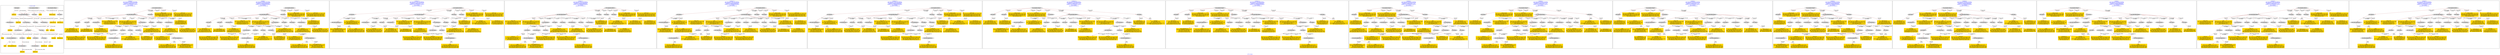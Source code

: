 digraph n0 {
fontcolor="blue"
remincross="true"
label="s07-s-13.json"
subgraph cluster_0 {
label="1-correct model"
n2[style="filled",color="white",fillcolor="lightgray",label="E12_Production1"];
n3[style="filled",color="white",fillcolor="lightgray",label="E21_Person1"];
n4[style="filled",color="white",fillcolor="lightgray",label="E55_Type1"];
n5[style="filled",color="white",fillcolor="lightgray",label="E52_Time-Span1"];
n6[style="filled",color="white",fillcolor="lightgray",label="E69_Death1"];
n7[style="filled",color="white",fillcolor="lightgray",label="E74_Group1"];
n8[style="filled",color="white",fillcolor="lightgray",label="E82_Actor_Appellation1"];
n9[style="filled",color="white",fillcolor="lightgray",label="E67_Birth1"];
n10[shape="plaintext",style="filled",fillcolor="gold",label="Artist_uri"];
n11[style="filled",color="white",fillcolor="lightgray",label="E22_Man-Made_Object1"];
n12[style="filled",color="white",fillcolor="lightgray",label="E35_Title1"];
n13[style="filled",color="white",fillcolor="lightgray",label="E8_Acquisition1"];
n14[style="filled",color="white",fillcolor="lightgray",label="E54_Dimension1"];
n15[shape="plaintext",style="filled",fillcolor="gold",label="Object_URI"];
n16[style="filled",color="white",fillcolor="lightgray",label="E33_Linguistic_Object1"];
n17[style="filled",color="white",fillcolor="lightgray",label="E55_Type2"];
n18[shape="plaintext",style="filled",fillcolor="gold",label="Label_on_page"];
n19[style="filled",color="white",fillcolor="lightgray",label="E33_Linguistic_Object2"];
n20[style="filled",color="white",fillcolor="lightgray",label="E55_Type3"];
n21[shape="plaintext",style="filled",fillcolor="gold",label="origin"];
n22[shape="plaintext",style="filled",fillcolor="gold",label="title"];
n23[style="filled",color="white",fillcolor="lightgray",label="E38_Image1"];
n24[shape="plaintext",style="filled",fillcolor="gold",label="image_url"];
n25[shape="plaintext",style="filled",fillcolor="gold",label="dates"];
n26[style="filled",color="white",fillcolor="lightgray",label="E52_Time-Span2"];
n27[shape="plaintext",style="filled",fillcolor="gold",label="birth_year"];
n28[style="filled",color="white",fillcolor="lightgray",label="E52_Time-Span3"];
n29[shape="plaintext",style="filled",fillcolor="gold",label="death_year"];
n30[shape="plaintext",style="filled",fillcolor="gold",label="dimension"];
n31[shape="plaintext",style="filled",fillcolor="gold",label="technique_uri"];
n32[shape="plaintext",style="filled",fillcolor="gold",label="technique"];
n33[shape="plaintext",style="filled",fillcolor="gold",label="label_type_uri"];
n34[shape="plaintext",style="filled",fillcolor="gold",label="origin_type_uri"];
n35[shape="plaintext",style="filled",fillcolor="gold",label="nationality_uri"];
n36[shape="plaintext",style="filled",fillcolor="gold",label="nationality"];
n37[shape="plaintext",style="filled",fillcolor="gold",label="Artist_appellation_uri"];
n38[shape="plaintext",style="filled",fillcolor="gold",label="name"];
n39[shape="plaintext",style="filled",fillcolor="gold",label="credit_line"];
}
subgraph cluster_1 {
label="candidate 0\nlink coherence:0.8529411764705882\nnode coherence:0.8787878787878788\nconfidence:0.39985824061771735\nmapping score:0.47007502225800574\ncost:33.99949\n-precision:0.59-recall:0.54"
n41[style="filled",color="white",fillcolor="lightgray",label="E12_Production1"];
n42[style="filled",color="white",fillcolor="lightgray",label="E21_Person1"];
n43[style="filled",color="white",fillcolor="lightgray",label="E52_Time-Span2"];
n44[style="filled",color="white",fillcolor="lightgray",label="E53_Place1"];
n45[style="filled",color="white",fillcolor="lightgray",label="E55_Type1"];
n46[style="filled",color="white",fillcolor="lightgray",label="E82_Actor_Appellation1"];
n47[style="filled",color="white",fillcolor="lightgray",label="E22_Man-Made_Object1"];
n48[style="filled",color="white",fillcolor="lightgray",label="E30_Right1"];
n49[style="filled",color="white",fillcolor="lightgray",label="E38_Image1"];
n50[style="filled",color="white",fillcolor="lightgray",label="E54_Dimension1"];
n51[style="filled",color="white",fillcolor="lightgray",label="E55_Type2"];
n52[style="filled",color="white",fillcolor="lightgray",label="E55_Type3"];
n53[style="filled",color="white",fillcolor="lightgray",label="E8_Acquisition1"];
n54[style="filled",color="white",fillcolor="lightgray",label="E33_Linguistic_Object2"];
n55[style="filled",color="white",fillcolor="lightgray",label="E55_Type4"];
n56[style="filled",color="white",fillcolor="lightgray",label="E44_Place_Appellation1"];
n57[shape="plaintext",style="filled",fillcolor="gold",label="image_url\n[E38_Image,classLink,0.6]\n[E39_Actor,classLink,0.183]\n[E78_Collection,classLink,0.129]\n[E22_Man-Made_Object,classLink,0.088]"];
n58[shape="plaintext",style="filled",fillcolor="gold",label="birth_year\n[E52_Time-Span,P82a_begin_of_the_begin,0.282]\n[E52_Time-Span,P82_at_some_time_within,0.271]\n[E52_Time-Span,P82b_end_of_the_end,0.253]\n[E33_Linguistic_Object,P3_has_note,0.194]"];
n59[shape="plaintext",style="filled",fillcolor="gold",label="Artist_appellation_uri\n[E82_Actor_Appellation,classLink,0.807]\n[E21_Person,classLink,0.085]\n[E39_Actor,classLink,0.064]\n[E78_Collection,classLink,0.045]"];
n60[shape="plaintext",style="filled",fillcolor="gold",label="dates\n[E52_Time-Span,P82_at_some_time_within,0.363]\n[E22_Man-Made_Object,P3_has_note,0.222]\n[E33_Linguistic_Object,P3_has_note,0.215]\n[E73_Information_Object,P3_has_note,0.2]"];
n61[shape="plaintext",style="filled",fillcolor="gold",label="origin_type_uri\n[E55_Type,classLink,0.538]\n[E74_Group,classLink,0.239]\n[E57_Material,classLink,0.223]"];
n62[shape="plaintext",style="filled",fillcolor="gold",label="nationality\n[E74_Group,label,0.54]\n[E74_Group,classLink,0.246]\n[E8_Acquisition,P3_has_note,0.124]\n[E30_Right,P3_has_note,0.089]"];
n63[shape="plaintext",style="filled",fillcolor="gold",label="Label_on_page\n[E22_Man-Made_Object,P3_has_note,0.322]\n[E73_Information_Object,P3_has_note,0.295]\n[E33_Linguistic_Object,P3_has_note,0.29]\n[E35_Title,label,0.093]"];
n64[shape="plaintext",style="filled",fillcolor="gold",label="Artist_uri\n[E21_Person,classLink,0.373]\n[E82_Actor_Appellation,classLink,0.256]\n[E39_Actor,classLink,0.218]\n[E78_Collection,classLink,0.154]"];
n65[shape="plaintext",style="filled",fillcolor="gold",label="technique_uri\n[E57_Material,classLink,0.36]\n[E74_Group,classLink,0.321]\n[E55_Type,classLink,0.318]\n[E55_Type,label,0.001]"];
n66[shape="plaintext",style="filled",fillcolor="gold",label="Object_URI\n[E22_Man-Made_Object,classLink,0.546]\n[E39_Actor,classLink,0.193]\n[E78_Collection,classLink,0.137]\n[E38_Image,classLink,0.123]"];
n67[shape="plaintext",style="filled",fillcolor="gold",label="credit_line\n[E30_Right,P3_has_note,0.356]\n[E8_Acquisition,P3_has_note,0.337]\n[E22_Man-Made_Object,P3_has_note,0.163]\n[E73_Information_Object,P3_has_note,0.144]"];
n68[shape="plaintext",style="filled",fillcolor="gold",label="nationality_uri\n[E74_Group,classLink,0.65]\n[E55_Type,classLink,0.198]\n[E57_Material,classLink,0.125]\n[E74_Group,label,0.028]"];
n69[shape="plaintext",style="filled",fillcolor="gold",label="name\n[E82_Actor_Appellation,label,0.262]\n[E22_Man-Made_Object,P3_has_note,0.25]\n[E73_Information_Object,P3_has_note,0.246]\n[E33_Linguistic_Object,P3_has_note,0.242]"];
n70[shape="plaintext",style="filled",fillcolor="gold",label="origin\n[E44_Place_Appellation,label,0.322]\n[E22_Man-Made_Object,P3_has_note,0.255]\n[E73_Information_Object,P3_has_note,0.224]\n[E33_Linguistic_Object,P3_has_note,0.199]"];
n71[shape="plaintext",style="filled",fillcolor="gold",label="label_type_uri\n[E55_Type,classLink,0.534]\n[E74_Group,classLink,0.238]\n[E57_Material,classLink,0.222]\n[E34_Inscription,P3_has_note,0.006]"];
n72[shape="plaintext",style="filled",fillcolor="gold",label="title\n[E22_Man-Made_Object,P3_has_note,0.322]\n[E73_Information_Object,P3_has_note,0.279]\n[E35_Title,label,0.239]\n[E33_Linguistic_Object,P3_has_note,0.16]"];
n73[shape="plaintext",style="filled",fillcolor="gold",label="technique\n[E55_Type,label,0.434]\n[E57_Material,label,0.242]\n[E29_Design_or_Procedure,P3_has_note,0.167]\n[E57_Material,classLink,0.157]"];
n74[shape="plaintext",style="filled",fillcolor="gold",label="death_year\n[E52_Time-Span,P82_at_some_time_within,0.29]\n[E22_Man-Made_Object,P3_has_note,0.248]\n[E33_Linguistic_Object,P3_has_note,0.235]\n[E73_Information_Object,P3_has_note,0.228]"];
n75[shape="plaintext",style="filled",fillcolor="gold",label="dimension\n[E54_Dimension,P3_has_note,0.694]\n[E22_Man-Made_Object,P3_has_note,0.11]\n[E22_Man-Made_Object,classLink,0.104]\n[E34_Inscription,P3_has_note,0.092]"];
}
subgraph cluster_2 {
label="candidate 1\nlink coherence:0.8529411764705882\nnode coherence:0.8787878787878788\nconfidence:0.39830825068438336\nmapping score:0.46955835894689435\ncost:33.99949\n-precision:0.59-recall:0.54"
n77[style="filled",color="white",fillcolor="lightgray",label="E12_Production1"];
n78[style="filled",color="white",fillcolor="lightgray",label="E21_Person1"];
n79[style="filled",color="white",fillcolor="lightgray",label="E52_Time-Span2"];
n80[style="filled",color="white",fillcolor="lightgray",label="E53_Place1"];
n81[style="filled",color="white",fillcolor="lightgray",label="E55_Type1"];
n82[style="filled",color="white",fillcolor="lightgray",label="E82_Actor_Appellation1"];
n83[style="filled",color="white",fillcolor="lightgray",label="E22_Man-Made_Object1"];
n84[style="filled",color="white",fillcolor="lightgray",label="E30_Right1"];
n85[style="filled",color="white",fillcolor="lightgray",label="E38_Image1"];
n86[style="filled",color="white",fillcolor="lightgray",label="E54_Dimension1"];
n87[style="filled",color="white",fillcolor="lightgray",label="E55_Type2"];
n88[style="filled",color="white",fillcolor="lightgray",label="E55_Type3"];
n89[style="filled",color="white",fillcolor="lightgray",label="E8_Acquisition1"];
n90[style="filled",color="white",fillcolor="lightgray",label="E33_Linguistic_Object2"];
n91[style="filled",color="white",fillcolor="lightgray",label="E55_Type4"];
n92[style="filled",color="white",fillcolor="lightgray",label="E44_Place_Appellation1"];
n93[shape="plaintext",style="filled",fillcolor="gold",label="image_url\n[E38_Image,classLink,0.6]\n[E39_Actor,classLink,0.183]\n[E78_Collection,classLink,0.129]\n[E22_Man-Made_Object,classLink,0.088]"];
n94[shape="plaintext",style="filled",fillcolor="gold",label="Artist_appellation_uri\n[E82_Actor_Appellation,classLink,0.807]\n[E21_Person,classLink,0.085]\n[E39_Actor,classLink,0.064]\n[E78_Collection,classLink,0.045]"];
n95[shape="plaintext",style="filled",fillcolor="gold",label="dates\n[E52_Time-Span,P82_at_some_time_within,0.363]\n[E22_Man-Made_Object,P3_has_note,0.222]\n[E33_Linguistic_Object,P3_has_note,0.215]\n[E73_Information_Object,P3_has_note,0.2]"];
n96[shape="plaintext",style="filled",fillcolor="gold",label="origin_type_uri\n[E55_Type,classLink,0.538]\n[E74_Group,classLink,0.239]\n[E57_Material,classLink,0.223]"];
n97[shape="plaintext",style="filled",fillcolor="gold",label="nationality\n[E74_Group,label,0.54]\n[E74_Group,classLink,0.246]\n[E8_Acquisition,P3_has_note,0.124]\n[E30_Right,P3_has_note,0.089]"];
n98[shape="plaintext",style="filled",fillcolor="gold",label="Label_on_page\n[E22_Man-Made_Object,P3_has_note,0.322]\n[E73_Information_Object,P3_has_note,0.295]\n[E33_Linguistic_Object,P3_has_note,0.29]\n[E35_Title,label,0.093]"];
n99[shape="plaintext",style="filled",fillcolor="gold",label="Artist_uri\n[E21_Person,classLink,0.373]\n[E82_Actor_Appellation,classLink,0.256]\n[E39_Actor,classLink,0.218]\n[E78_Collection,classLink,0.154]"];
n100[shape="plaintext",style="filled",fillcolor="gold",label="technique_uri\n[E57_Material,classLink,0.36]\n[E74_Group,classLink,0.321]\n[E55_Type,classLink,0.318]\n[E55_Type,label,0.001]"];
n101[shape="plaintext",style="filled",fillcolor="gold",label="Object_URI\n[E22_Man-Made_Object,classLink,0.546]\n[E39_Actor,classLink,0.193]\n[E78_Collection,classLink,0.137]\n[E38_Image,classLink,0.123]"];
n102[shape="plaintext",style="filled",fillcolor="gold",label="credit_line\n[E30_Right,P3_has_note,0.356]\n[E8_Acquisition,P3_has_note,0.337]\n[E22_Man-Made_Object,P3_has_note,0.163]\n[E73_Information_Object,P3_has_note,0.144]"];
n103[shape="plaintext",style="filled",fillcolor="gold",label="nationality_uri\n[E74_Group,classLink,0.65]\n[E55_Type,classLink,0.198]\n[E57_Material,classLink,0.125]\n[E74_Group,label,0.028]"];
n104[shape="plaintext",style="filled",fillcolor="gold",label="name\n[E82_Actor_Appellation,label,0.262]\n[E22_Man-Made_Object,P3_has_note,0.25]\n[E73_Information_Object,P3_has_note,0.246]\n[E33_Linguistic_Object,P3_has_note,0.242]"];
n105[shape="plaintext",style="filled",fillcolor="gold",label="origin\n[E44_Place_Appellation,label,0.322]\n[E22_Man-Made_Object,P3_has_note,0.255]\n[E73_Information_Object,P3_has_note,0.224]\n[E33_Linguistic_Object,P3_has_note,0.199]"];
n106[shape="plaintext",style="filled",fillcolor="gold",label="birth_year\n[E52_Time-Span,P82a_begin_of_the_begin,0.282]\n[E52_Time-Span,P82_at_some_time_within,0.271]\n[E52_Time-Span,P82b_end_of_the_end,0.253]\n[E33_Linguistic_Object,P3_has_note,0.194]"];
n107[shape="plaintext",style="filled",fillcolor="gold",label="label_type_uri\n[E55_Type,classLink,0.534]\n[E74_Group,classLink,0.238]\n[E57_Material,classLink,0.222]\n[E34_Inscription,P3_has_note,0.006]"];
n108[shape="plaintext",style="filled",fillcolor="gold",label="title\n[E22_Man-Made_Object,P3_has_note,0.322]\n[E73_Information_Object,P3_has_note,0.279]\n[E35_Title,label,0.239]\n[E33_Linguistic_Object,P3_has_note,0.16]"];
n109[shape="plaintext",style="filled",fillcolor="gold",label="technique\n[E55_Type,label,0.434]\n[E57_Material,label,0.242]\n[E29_Design_or_Procedure,P3_has_note,0.167]\n[E57_Material,classLink,0.157]"];
n110[shape="plaintext",style="filled",fillcolor="gold",label="death_year\n[E52_Time-Span,P82_at_some_time_within,0.29]\n[E22_Man-Made_Object,P3_has_note,0.248]\n[E33_Linguistic_Object,P3_has_note,0.235]\n[E73_Information_Object,P3_has_note,0.228]"];
n111[shape="plaintext",style="filled",fillcolor="gold",label="dimension\n[E54_Dimension,P3_has_note,0.694]\n[E22_Man-Made_Object,P3_has_note,0.11]\n[E22_Man-Made_Object,classLink,0.104]\n[E34_Inscription,P3_has_note,0.092]"];
}
subgraph cluster_3 {
label="candidate 10\nlink coherence:0.7941176470588235\nnode coherence:0.8787878787878788\nconfidence:0.39985824061771735\nmapping score:0.47007502225800574\ncost:33.99963\n-precision:0.53-recall:0.49"
n113[style="filled",color="white",fillcolor="lightgray",label="E12_Production1"];
n114[style="filled",color="white",fillcolor="lightgray",label="E52_Time-Span2"];
n115[style="filled",color="white",fillcolor="lightgray",label="E53_Place1"];
n116[style="filled",color="white",fillcolor="lightgray",label="E21_Person1"];
n117[style="filled",color="white",fillcolor="lightgray",label="E82_Actor_Appellation1"];
n118[style="filled",color="white",fillcolor="lightgray",label="E22_Man-Made_Object1"];
n119[style="filled",color="white",fillcolor="lightgray",label="E30_Right1"];
n120[style="filled",color="white",fillcolor="lightgray",label="E38_Image1"];
n121[style="filled",color="white",fillcolor="lightgray",label="E54_Dimension1"];
n122[style="filled",color="white",fillcolor="lightgray",label="E55_Type2"];
n123[style="filled",color="white",fillcolor="lightgray",label="E55_Type3"];
n124[style="filled",color="white",fillcolor="lightgray",label="E8_Acquisition1"];
n125[style="filled",color="white",fillcolor="lightgray",label="E33_Linguistic_Object2"];
n126[style="filled",color="white",fillcolor="lightgray",label="E55_Type1"];
n127[style="filled",color="white",fillcolor="lightgray",label="E55_Type4"];
n128[style="filled",color="white",fillcolor="lightgray",label="E44_Place_Appellation1"];
n129[shape="plaintext",style="filled",fillcolor="gold",label="image_url\n[E38_Image,classLink,0.6]\n[E39_Actor,classLink,0.183]\n[E78_Collection,classLink,0.129]\n[E22_Man-Made_Object,classLink,0.088]"];
n130[shape="plaintext",style="filled",fillcolor="gold",label="birth_year\n[E52_Time-Span,P82a_begin_of_the_begin,0.282]\n[E52_Time-Span,P82_at_some_time_within,0.271]\n[E52_Time-Span,P82b_end_of_the_end,0.253]\n[E33_Linguistic_Object,P3_has_note,0.194]"];
n131[shape="plaintext",style="filled",fillcolor="gold",label="Artist_appellation_uri\n[E82_Actor_Appellation,classLink,0.807]\n[E21_Person,classLink,0.085]\n[E39_Actor,classLink,0.064]\n[E78_Collection,classLink,0.045]"];
n132[shape="plaintext",style="filled",fillcolor="gold",label="dates\n[E52_Time-Span,P82_at_some_time_within,0.363]\n[E22_Man-Made_Object,P3_has_note,0.222]\n[E33_Linguistic_Object,P3_has_note,0.215]\n[E73_Information_Object,P3_has_note,0.2]"];
n133[shape="plaintext",style="filled",fillcolor="gold",label="origin_type_uri\n[E55_Type,classLink,0.538]\n[E74_Group,classLink,0.239]\n[E57_Material,classLink,0.223]"];
n134[shape="plaintext",style="filled",fillcolor="gold",label="nationality\n[E74_Group,label,0.54]\n[E74_Group,classLink,0.246]\n[E8_Acquisition,P3_has_note,0.124]\n[E30_Right,P3_has_note,0.089]"];
n135[shape="plaintext",style="filled",fillcolor="gold",label="Label_on_page\n[E22_Man-Made_Object,P3_has_note,0.322]\n[E73_Information_Object,P3_has_note,0.295]\n[E33_Linguistic_Object,P3_has_note,0.29]\n[E35_Title,label,0.093]"];
n136[shape="plaintext",style="filled",fillcolor="gold",label="Artist_uri\n[E21_Person,classLink,0.373]\n[E82_Actor_Appellation,classLink,0.256]\n[E39_Actor,classLink,0.218]\n[E78_Collection,classLink,0.154]"];
n137[shape="plaintext",style="filled",fillcolor="gold",label="technique_uri\n[E57_Material,classLink,0.36]\n[E74_Group,classLink,0.321]\n[E55_Type,classLink,0.318]\n[E55_Type,label,0.001]"];
n138[shape="plaintext",style="filled",fillcolor="gold",label="Object_URI\n[E22_Man-Made_Object,classLink,0.546]\n[E39_Actor,classLink,0.193]\n[E78_Collection,classLink,0.137]\n[E38_Image,classLink,0.123]"];
n139[shape="plaintext",style="filled",fillcolor="gold",label="credit_line\n[E30_Right,P3_has_note,0.356]\n[E8_Acquisition,P3_has_note,0.337]\n[E22_Man-Made_Object,P3_has_note,0.163]\n[E73_Information_Object,P3_has_note,0.144]"];
n140[shape="plaintext",style="filled",fillcolor="gold",label="nationality_uri\n[E74_Group,classLink,0.65]\n[E55_Type,classLink,0.198]\n[E57_Material,classLink,0.125]\n[E74_Group,label,0.028]"];
n141[shape="plaintext",style="filled",fillcolor="gold",label="name\n[E82_Actor_Appellation,label,0.262]\n[E22_Man-Made_Object,P3_has_note,0.25]\n[E73_Information_Object,P3_has_note,0.246]\n[E33_Linguistic_Object,P3_has_note,0.242]"];
n142[shape="plaintext",style="filled",fillcolor="gold",label="origin\n[E44_Place_Appellation,label,0.322]\n[E22_Man-Made_Object,P3_has_note,0.255]\n[E73_Information_Object,P3_has_note,0.224]\n[E33_Linguistic_Object,P3_has_note,0.199]"];
n143[shape="plaintext",style="filled",fillcolor="gold",label="label_type_uri\n[E55_Type,classLink,0.534]\n[E74_Group,classLink,0.238]\n[E57_Material,classLink,0.222]\n[E34_Inscription,P3_has_note,0.006]"];
n144[shape="plaintext",style="filled",fillcolor="gold",label="title\n[E22_Man-Made_Object,P3_has_note,0.322]\n[E73_Information_Object,P3_has_note,0.279]\n[E35_Title,label,0.239]\n[E33_Linguistic_Object,P3_has_note,0.16]"];
n145[shape="plaintext",style="filled",fillcolor="gold",label="technique\n[E55_Type,label,0.434]\n[E57_Material,label,0.242]\n[E29_Design_or_Procedure,P3_has_note,0.167]\n[E57_Material,classLink,0.157]"];
n146[shape="plaintext",style="filled",fillcolor="gold",label="death_year\n[E52_Time-Span,P82_at_some_time_within,0.29]\n[E22_Man-Made_Object,P3_has_note,0.248]\n[E33_Linguistic_Object,P3_has_note,0.235]\n[E73_Information_Object,P3_has_note,0.228]"];
n147[shape="plaintext",style="filled",fillcolor="gold",label="dimension\n[E54_Dimension,P3_has_note,0.694]\n[E22_Man-Made_Object,P3_has_note,0.11]\n[E22_Man-Made_Object,classLink,0.104]\n[E34_Inscription,P3_has_note,0.092]"];
}
subgraph cluster_4 {
label="candidate 11\nlink coherence:0.7941176470588235\nnode coherence:0.8787878787878788\nconfidence:0.39830825068438336\nmapping score:0.46955835894689435\ncost:33.99956\n-precision:0.59-recall:0.54"
n149[style="filled",color="white",fillcolor="lightgray",label="E12_Production1"];
n150[style="filled",color="white",fillcolor="lightgray",label="E21_Person1"];
n151[style="filled",color="white",fillcolor="lightgray",label="E52_Time-Span2"];
n152[style="filled",color="white",fillcolor="lightgray",label="E53_Place1"];
n153[style="filled",color="white",fillcolor="lightgray",label="E82_Actor_Appellation1"];
n154[style="filled",color="white",fillcolor="lightgray",label="E22_Man-Made_Object1"];
n155[style="filled",color="white",fillcolor="lightgray",label="E30_Right1"];
n156[style="filled",color="white",fillcolor="lightgray",label="E38_Image1"];
n157[style="filled",color="white",fillcolor="lightgray",label="E54_Dimension1"];
n158[style="filled",color="white",fillcolor="lightgray",label="E55_Type3"];
n159[style="filled",color="white",fillcolor="lightgray",label="E8_Acquisition1"];
n160[style="filled",color="white",fillcolor="lightgray",label="E33_Linguistic_Object2"];
n161[style="filled",color="white",fillcolor="lightgray",label="E55_Type1"];
n162[style="filled",color="white",fillcolor="lightgray",label="E55_Type2"];
n163[style="filled",color="white",fillcolor="lightgray",label="E55_Type4"];
n164[style="filled",color="white",fillcolor="lightgray",label="E44_Place_Appellation1"];
n165[shape="plaintext",style="filled",fillcolor="gold",label="image_url\n[E38_Image,classLink,0.6]\n[E39_Actor,classLink,0.183]\n[E78_Collection,classLink,0.129]\n[E22_Man-Made_Object,classLink,0.088]"];
n166[shape="plaintext",style="filled",fillcolor="gold",label="Artist_appellation_uri\n[E82_Actor_Appellation,classLink,0.807]\n[E21_Person,classLink,0.085]\n[E39_Actor,classLink,0.064]\n[E78_Collection,classLink,0.045]"];
n167[shape="plaintext",style="filled",fillcolor="gold",label="dates\n[E52_Time-Span,P82_at_some_time_within,0.363]\n[E22_Man-Made_Object,P3_has_note,0.222]\n[E33_Linguistic_Object,P3_has_note,0.215]\n[E73_Information_Object,P3_has_note,0.2]"];
n168[shape="plaintext",style="filled",fillcolor="gold",label="origin_type_uri\n[E55_Type,classLink,0.538]\n[E74_Group,classLink,0.239]\n[E57_Material,classLink,0.223]"];
n169[shape="plaintext",style="filled",fillcolor="gold",label="nationality\n[E74_Group,label,0.54]\n[E74_Group,classLink,0.246]\n[E8_Acquisition,P3_has_note,0.124]\n[E30_Right,P3_has_note,0.089]"];
n170[shape="plaintext",style="filled",fillcolor="gold",label="Label_on_page\n[E22_Man-Made_Object,P3_has_note,0.322]\n[E73_Information_Object,P3_has_note,0.295]\n[E33_Linguistic_Object,P3_has_note,0.29]\n[E35_Title,label,0.093]"];
n171[shape="plaintext",style="filled",fillcolor="gold",label="Artist_uri\n[E21_Person,classLink,0.373]\n[E82_Actor_Appellation,classLink,0.256]\n[E39_Actor,classLink,0.218]\n[E78_Collection,classLink,0.154]"];
n172[shape="plaintext",style="filled",fillcolor="gold",label="technique_uri\n[E57_Material,classLink,0.36]\n[E74_Group,classLink,0.321]\n[E55_Type,classLink,0.318]\n[E55_Type,label,0.001]"];
n173[shape="plaintext",style="filled",fillcolor="gold",label="Object_URI\n[E22_Man-Made_Object,classLink,0.546]\n[E39_Actor,classLink,0.193]\n[E78_Collection,classLink,0.137]\n[E38_Image,classLink,0.123]"];
n174[shape="plaintext",style="filled",fillcolor="gold",label="credit_line\n[E30_Right,P3_has_note,0.356]\n[E8_Acquisition,P3_has_note,0.337]\n[E22_Man-Made_Object,P3_has_note,0.163]\n[E73_Information_Object,P3_has_note,0.144]"];
n175[shape="plaintext",style="filled",fillcolor="gold",label="nationality_uri\n[E74_Group,classLink,0.65]\n[E55_Type,classLink,0.198]\n[E57_Material,classLink,0.125]\n[E74_Group,label,0.028]"];
n176[shape="plaintext",style="filled",fillcolor="gold",label="name\n[E82_Actor_Appellation,label,0.262]\n[E22_Man-Made_Object,P3_has_note,0.25]\n[E73_Information_Object,P3_has_note,0.246]\n[E33_Linguistic_Object,P3_has_note,0.242]"];
n177[shape="plaintext",style="filled",fillcolor="gold",label="origin\n[E44_Place_Appellation,label,0.322]\n[E22_Man-Made_Object,P3_has_note,0.255]\n[E73_Information_Object,P3_has_note,0.224]\n[E33_Linguistic_Object,P3_has_note,0.199]"];
n178[shape="plaintext",style="filled",fillcolor="gold",label="birth_year\n[E52_Time-Span,P82a_begin_of_the_begin,0.282]\n[E52_Time-Span,P82_at_some_time_within,0.271]\n[E52_Time-Span,P82b_end_of_the_end,0.253]\n[E33_Linguistic_Object,P3_has_note,0.194]"];
n179[shape="plaintext",style="filled",fillcolor="gold",label="label_type_uri\n[E55_Type,classLink,0.534]\n[E74_Group,classLink,0.238]\n[E57_Material,classLink,0.222]\n[E34_Inscription,P3_has_note,0.006]"];
n180[shape="plaintext",style="filled",fillcolor="gold",label="title\n[E22_Man-Made_Object,P3_has_note,0.322]\n[E73_Information_Object,P3_has_note,0.279]\n[E35_Title,label,0.239]\n[E33_Linguistic_Object,P3_has_note,0.16]"];
n181[shape="plaintext",style="filled",fillcolor="gold",label="technique\n[E55_Type,label,0.434]\n[E57_Material,label,0.242]\n[E29_Design_or_Procedure,P3_has_note,0.167]\n[E57_Material,classLink,0.157]"];
n182[shape="plaintext",style="filled",fillcolor="gold",label="death_year\n[E52_Time-Span,P82_at_some_time_within,0.29]\n[E22_Man-Made_Object,P3_has_note,0.248]\n[E33_Linguistic_Object,P3_has_note,0.235]\n[E73_Information_Object,P3_has_note,0.228]"];
n183[shape="plaintext",style="filled",fillcolor="gold",label="dimension\n[E54_Dimension,P3_has_note,0.694]\n[E22_Man-Made_Object,P3_has_note,0.11]\n[E22_Man-Made_Object,classLink,0.104]\n[E34_Inscription,P3_has_note,0.092]"];
}
subgraph cluster_5 {
label="candidate 12\nlink coherence:0.7941176470588235\nnode coherence:0.8787878787878788\nconfidence:0.39830825068438336\nmapping score:0.46955835894689435\ncost:33.9996\n-precision:0.59-recall:0.54"
n185[style="filled",color="white",fillcolor="lightgray",label="E12_Production1"];
n186[style="filled",color="white",fillcolor="lightgray",label="E52_Time-Span2"];
n187[style="filled",color="white",fillcolor="lightgray",label="E53_Place1"];
n188[style="filled",color="white",fillcolor="lightgray",label="E55_Type1"];
n189[style="filled",color="white",fillcolor="lightgray",label="E21_Person1"];
n190[style="filled",color="white",fillcolor="lightgray",label="E82_Actor_Appellation1"];
n191[style="filled",color="white",fillcolor="lightgray",label="E22_Man-Made_Object1"];
n192[style="filled",color="white",fillcolor="lightgray",label="E30_Right1"];
n193[style="filled",color="white",fillcolor="lightgray",label="E38_Image1"];
n194[style="filled",color="white",fillcolor="lightgray",label="E54_Dimension1"];
n195[style="filled",color="white",fillcolor="lightgray",label="E55_Type3"];
n196[style="filled",color="white",fillcolor="lightgray",label="E8_Acquisition1"];
n197[style="filled",color="white",fillcolor="lightgray",label="E33_Linguistic_Object2"];
n198[style="filled",color="white",fillcolor="lightgray",label="E55_Type2"];
n199[style="filled",color="white",fillcolor="lightgray",label="E55_Type4"];
n200[style="filled",color="white",fillcolor="lightgray",label="E44_Place_Appellation1"];
n201[shape="plaintext",style="filled",fillcolor="gold",label="image_url\n[E38_Image,classLink,0.6]\n[E39_Actor,classLink,0.183]\n[E78_Collection,classLink,0.129]\n[E22_Man-Made_Object,classLink,0.088]"];
n202[shape="plaintext",style="filled",fillcolor="gold",label="Artist_appellation_uri\n[E82_Actor_Appellation,classLink,0.807]\n[E21_Person,classLink,0.085]\n[E39_Actor,classLink,0.064]\n[E78_Collection,classLink,0.045]"];
n203[shape="plaintext",style="filled",fillcolor="gold",label="dates\n[E52_Time-Span,P82_at_some_time_within,0.363]\n[E22_Man-Made_Object,P3_has_note,0.222]\n[E33_Linguistic_Object,P3_has_note,0.215]\n[E73_Information_Object,P3_has_note,0.2]"];
n204[shape="plaintext",style="filled",fillcolor="gold",label="origin_type_uri\n[E55_Type,classLink,0.538]\n[E74_Group,classLink,0.239]\n[E57_Material,classLink,0.223]"];
n205[shape="plaintext",style="filled",fillcolor="gold",label="nationality\n[E74_Group,label,0.54]\n[E74_Group,classLink,0.246]\n[E8_Acquisition,P3_has_note,0.124]\n[E30_Right,P3_has_note,0.089]"];
n206[shape="plaintext",style="filled",fillcolor="gold",label="Label_on_page\n[E22_Man-Made_Object,P3_has_note,0.322]\n[E73_Information_Object,P3_has_note,0.295]\n[E33_Linguistic_Object,P3_has_note,0.29]\n[E35_Title,label,0.093]"];
n207[shape="plaintext",style="filled",fillcolor="gold",label="Artist_uri\n[E21_Person,classLink,0.373]\n[E82_Actor_Appellation,classLink,0.256]\n[E39_Actor,classLink,0.218]\n[E78_Collection,classLink,0.154]"];
n208[shape="plaintext",style="filled",fillcolor="gold",label="technique_uri\n[E57_Material,classLink,0.36]\n[E74_Group,classLink,0.321]\n[E55_Type,classLink,0.318]\n[E55_Type,label,0.001]"];
n209[shape="plaintext",style="filled",fillcolor="gold",label="Object_URI\n[E22_Man-Made_Object,classLink,0.546]\n[E39_Actor,classLink,0.193]\n[E78_Collection,classLink,0.137]\n[E38_Image,classLink,0.123]"];
n210[shape="plaintext",style="filled",fillcolor="gold",label="credit_line\n[E30_Right,P3_has_note,0.356]\n[E8_Acquisition,P3_has_note,0.337]\n[E22_Man-Made_Object,P3_has_note,0.163]\n[E73_Information_Object,P3_has_note,0.144]"];
n211[shape="plaintext",style="filled",fillcolor="gold",label="nationality_uri\n[E74_Group,classLink,0.65]\n[E55_Type,classLink,0.198]\n[E57_Material,classLink,0.125]\n[E74_Group,label,0.028]"];
n212[shape="plaintext",style="filled",fillcolor="gold",label="name\n[E82_Actor_Appellation,label,0.262]\n[E22_Man-Made_Object,P3_has_note,0.25]\n[E73_Information_Object,P3_has_note,0.246]\n[E33_Linguistic_Object,P3_has_note,0.242]"];
n213[shape="plaintext",style="filled",fillcolor="gold",label="origin\n[E44_Place_Appellation,label,0.322]\n[E22_Man-Made_Object,P3_has_note,0.255]\n[E73_Information_Object,P3_has_note,0.224]\n[E33_Linguistic_Object,P3_has_note,0.199]"];
n214[shape="plaintext",style="filled",fillcolor="gold",label="birth_year\n[E52_Time-Span,P82a_begin_of_the_begin,0.282]\n[E52_Time-Span,P82_at_some_time_within,0.271]\n[E52_Time-Span,P82b_end_of_the_end,0.253]\n[E33_Linguistic_Object,P3_has_note,0.194]"];
n215[shape="plaintext",style="filled",fillcolor="gold",label="label_type_uri\n[E55_Type,classLink,0.534]\n[E74_Group,classLink,0.238]\n[E57_Material,classLink,0.222]\n[E34_Inscription,P3_has_note,0.006]"];
n216[shape="plaintext",style="filled",fillcolor="gold",label="title\n[E22_Man-Made_Object,P3_has_note,0.322]\n[E73_Information_Object,P3_has_note,0.279]\n[E35_Title,label,0.239]\n[E33_Linguistic_Object,P3_has_note,0.16]"];
n217[shape="plaintext",style="filled",fillcolor="gold",label="technique\n[E55_Type,label,0.434]\n[E57_Material,label,0.242]\n[E29_Design_or_Procedure,P3_has_note,0.167]\n[E57_Material,classLink,0.157]"];
n218[shape="plaintext",style="filled",fillcolor="gold",label="death_year\n[E52_Time-Span,P82_at_some_time_within,0.29]\n[E22_Man-Made_Object,P3_has_note,0.248]\n[E33_Linguistic_Object,P3_has_note,0.235]\n[E73_Information_Object,P3_has_note,0.228]"];
n219[shape="plaintext",style="filled",fillcolor="gold",label="dimension\n[E54_Dimension,P3_has_note,0.694]\n[E22_Man-Made_Object,P3_has_note,0.11]\n[E22_Man-Made_Object,classLink,0.104]\n[E34_Inscription,P3_has_note,0.092]"];
}
subgraph cluster_6 {
label="candidate 13\nlink coherence:0.7941176470588235\nnode coherence:0.8787878787878788\nconfidence:0.39830825068438336\nmapping score:0.46955835894689435\ncost:33.99963\n-precision:0.53-recall:0.49"
n221[style="filled",color="white",fillcolor="lightgray",label="E12_Production1"];
n222[style="filled",color="white",fillcolor="lightgray",label="E52_Time-Span2"];
n223[style="filled",color="white",fillcolor="lightgray",label="E53_Place1"];
n224[style="filled",color="white",fillcolor="lightgray",label="E21_Person1"];
n225[style="filled",color="white",fillcolor="lightgray",label="E82_Actor_Appellation1"];
n226[style="filled",color="white",fillcolor="lightgray",label="E22_Man-Made_Object1"];
n227[style="filled",color="white",fillcolor="lightgray",label="E30_Right1"];
n228[style="filled",color="white",fillcolor="lightgray",label="E38_Image1"];
n229[style="filled",color="white",fillcolor="lightgray",label="E54_Dimension1"];
n230[style="filled",color="white",fillcolor="lightgray",label="E55_Type2"];
n231[style="filled",color="white",fillcolor="lightgray",label="E55_Type3"];
n232[style="filled",color="white",fillcolor="lightgray",label="E8_Acquisition1"];
n233[style="filled",color="white",fillcolor="lightgray",label="E33_Linguistic_Object2"];
n234[style="filled",color="white",fillcolor="lightgray",label="E55_Type1"];
n235[style="filled",color="white",fillcolor="lightgray",label="E55_Type4"];
n236[style="filled",color="white",fillcolor="lightgray",label="E44_Place_Appellation1"];
n237[shape="plaintext",style="filled",fillcolor="gold",label="image_url\n[E38_Image,classLink,0.6]\n[E39_Actor,classLink,0.183]\n[E78_Collection,classLink,0.129]\n[E22_Man-Made_Object,classLink,0.088]"];
n238[shape="plaintext",style="filled",fillcolor="gold",label="Artist_appellation_uri\n[E82_Actor_Appellation,classLink,0.807]\n[E21_Person,classLink,0.085]\n[E39_Actor,classLink,0.064]\n[E78_Collection,classLink,0.045]"];
n239[shape="plaintext",style="filled",fillcolor="gold",label="dates\n[E52_Time-Span,P82_at_some_time_within,0.363]\n[E22_Man-Made_Object,P3_has_note,0.222]\n[E33_Linguistic_Object,P3_has_note,0.215]\n[E73_Information_Object,P3_has_note,0.2]"];
n240[shape="plaintext",style="filled",fillcolor="gold",label="origin_type_uri\n[E55_Type,classLink,0.538]\n[E74_Group,classLink,0.239]\n[E57_Material,classLink,0.223]"];
n241[shape="plaintext",style="filled",fillcolor="gold",label="nationality\n[E74_Group,label,0.54]\n[E74_Group,classLink,0.246]\n[E8_Acquisition,P3_has_note,0.124]\n[E30_Right,P3_has_note,0.089]"];
n242[shape="plaintext",style="filled",fillcolor="gold",label="Label_on_page\n[E22_Man-Made_Object,P3_has_note,0.322]\n[E73_Information_Object,P3_has_note,0.295]\n[E33_Linguistic_Object,P3_has_note,0.29]\n[E35_Title,label,0.093]"];
n243[shape="plaintext",style="filled",fillcolor="gold",label="Artist_uri\n[E21_Person,classLink,0.373]\n[E82_Actor_Appellation,classLink,0.256]\n[E39_Actor,classLink,0.218]\n[E78_Collection,classLink,0.154]"];
n244[shape="plaintext",style="filled",fillcolor="gold",label="technique_uri\n[E57_Material,classLink,0.36]\n[E74_Group,classLink,0.321]\n[E55_Type,classLink,0.318]\n[E55_Type,label,0.001]"];
n245[shape="plaintext",style="filled",fillcolor="gold",label="Object_URI\n[E22_Man-Made_Object,classLink,0.546]\n[E39_Actor,classLink,0.193]\n[E78_Collection,classLink,0.137]\n[E38_Image,classLink,0.123]"];
n246[shape="plaintext",style="filled",fillcolor="gold",label="credit_line\n[E30_Right,P3_has_note,0.356]\n[E8_Acquisition,P3_has_note,0.337]\n[E22_Man-Made_Object,P3_has_note,0.163]\n[E73_Information_Object,P3_has_note,0.144]"];
n247[shape="plaintext",style="filled",fillcolor="gold",label="nationality_uri\n[E74_Group,classLink,0.65]\n[E55_Type,classLink,0.198]\n[E57_Material,classLink,0.125]\n[E74_Group,label,0.028]"];
n248[shape="plaintext",style="filled",fillcolor="gold",label="name\n[E82_Actor_Appellation,label,0.262]\n[E22_Man-Made_Object,P3_has_note,0.25]\n[E73_Information_Object,P3_has_note,0.246]\n[E33_Linguistic_Object,P3_has_note,0.242]"];
n249[shape="plaintext",style="filled",fillcolor="gold",label="origin\n[E44_Place_Appellation,label,0.322]\n[E22_Man-Made_Object,P3_has_note,0.255]\n[E73_Information_Object,P3_has_note,0.224]\n[E33_Linguistic_Object,P3_has_note,0.199]"];
n250[shape="plaintext",style="filled",fillcolor="gold",label="birth_year\n[E52_Time-Span,P82a_begin_of_the_begin,0.282]\n[E52_Time-Span,P82_at_some_time_within,0.271]\n[E52_Time-Span,P82b_end_of_the_end,0.253]\n[E33_Linguistic_Object,P3_has_note,0.194]"];
n251[shape="plaintext",style="filled",fillcolor="gold",label="label_type_uri\n[E55_Type,classLink,0.534]\n[E74_Group,classLink,0.238]\n[E57_Material,classLink,0.222]\n[E34_Inscription,P3_has_note,0.006]"];
n252[shape="plaintext",style="filled",fillcolor="gold",label="title\n[E22_Man-Made_Object,P3_has_note,0.322]\n[E73_Information_Object,P3_has_note,0.279]\n[E35_Title,label,0.239]\n[E33_Linguistic_Object,P3_has_note,0.16]"];
n253[shape="plaintext",style="filled",fillcolor="gold",label="technique\n[E55_Type,label,0.434]\n[E57_Material,label,0.242]\n[E29_Design_or_Procedure,P3_has_note,0.167]\n[E57_Material,classLink,0.157]"];
n254[shape="plaintext",style="filled",fillcolor="gold",label="death_year\n[E52_Time-Span,P82_at_some_time_within,0.29]\n[E22_Man-Made_Object,P3_has_note,0.248]\n[E33_Linguistic_Object,P3_has_note,0.235]\n[E73_Information_Object,P3_has_note,0.228]"];
n255[shape="plaintext",style="filled",fillcolor="gold",label="dimension\n[E54_Dimension,P3_has_note,0.694]\n[E22_Man-Made_Object,P3_has_note,0.11]\n[E22_Man-Made_Object,classLink,0.104]\n[E34_Inscription,P3_has_note,0.092]"];
}
subgraph cluster_7 {
label="candidate 14\nlink coherence:0.7647058823529411\nnode coherence:0.8787878787878788\nconfidence:0.39985824061771735\nmapping score:0.47007502225800574\ncost:33.99965\n-precision:0.56-recall:0.51"
n257[style="filled",color="white",fillcolor="lightgray",label="E12_Production1"];
n258[style="filled",color="white",fillcolor="lightgray",label="E52_Time-Span2"];
n259[style="filled",color="white",fillcolor="lightgray",label="E53_Place1"];
n260[style="filled",color="white",fillcolor="lightgray",label="E21_Person1"];
n261[style="filled",color="white",fillcolor="lightgray",label="E82_Actor_Appellation1"];
n262[style="filled",color="white",fillcolor="lightgray",label="E22_Man-Made_Object1"];
n263[style="filled",color="white",fillcolor="lightgray",label="E30_Right1"];
n264[style="filled",color="white",fillcolor="lightgray",label="E38_Image1"];
n265[style="filled",color="white",fillcolor="lightgray",label="E54_Dimension1"];
n266[style="filled",color="white",fillcolor="lightgray",label="E55_Type3"];
n267[style="filled",color="white",fillcolor="lightgray",label="E8_Acquisition1"];
n268[style="filled",color="white",fillcolor="lightgray",label="E33_Linguistic_Object2"];
n269[style="filled",color="white",fillcolor="lightgray",label="E55_Type1"];
n270[style="filled",color="white",fillcolor="lightgray",label="E55_Type2"];
n271[style="filled",color="white",fillcolor="lightgray",label="E55_Type4"];
n272[style="filled",color="white",fillcolor="lightgray",label="E44_Place_Appellation1"];
n273[shape="plaintext",style="filled",fillcolor="gold",label="image_url\n[E38_Image,classLink,0.6]\n[E39_Actor,classLink,0.183]\n[E78_Collection,classLink,0.129]\n[E22_Man-Made_Object,classLink,0.088]"];
n274[shape="plaintext",style="filled",fillcolor="gold",label="birth_year\n[E52_Time-Span,P82a_begin_of_the_begin,0.282]\n[E52_Time-Span,P82_at_some_time_within,0.271]\n[E52_Time-Span,P82b_end_of_the_end,0.253]\n[E33_Linguistic_Object,P3_has_note,0.194]"];
n275[shape="plaintext",style="filled",fillcolor="gold",label="Artist_appellation_uri\n[E82_Actor_Appellation,classLink,0.807]\n[E21_Person,classLink,0.085]\n[E39_Actor,classLink,0.064]\n[E78_Collection,classLink,0.045]"];
n276[shape="plaintext",style="filled",fillcolor="gold",label="dates\n[E52_Time-Span,P82_at_some_time_within,0.363]\n[E22_Man-Made_Object,P3_has_note,0.222]\n[E33_Linguistic_Object,P3_has_note,0.215]\n[E73_Information_Object,P3_has_note,0.2]"];
n277[shape="plaintext",style="filled",fillcolor="gold",label="origin_type_uri\n[E55_Type,classLink,0.538]\n[E74_Group,classLink,0.239]\n[E57_Material,classLink,0.223]"];
n278[shape="plaintext",style="filled",fillcolor="gold",label="nationality\n[E74_Group,label,0.54]\n[E74_Group,classLink,0.246]\n[E8_Acquisition,P3_has_note,0.124]\n[E30_Right,P3_has_note,0.089]"];
n279[shape="plaintext",style="filled",fillcolor="gold",label="Label_on_page\n[E22_Man-Made_Object,P3_has_note,0.322]\n[E73_Information_Object,P3_has_note,0.295]\n[E33_Linguistic_Object,P3_has_note,0.29]\n[E35_Title,label,0.093]"];
n280[shape="plaintext",style="filled",fillcolor="gold",label="Artist_uri\n[E21_Person,classLink,0.373]\n[E82_Actor_Appellation,classLink,0.256]\n[E39_Actor,classLink,0.218]\n[E78_Collection,classLink,0.154]"];
n281[shape="plaintext",style="filled",fillcolor="gold",label="technique_uri\n[E57_Material,classLink,0.36]\n[E74_Group,classLink,0.321]\n[E55_Type,classLink,0.318]\n[E55_Type,label,0.001]"];
n282[shape="plaintext",style="filled",fillcolor="gold",label="Object_URI\n[E22_Man-Made_Object,classLink,0.546]\n[E39_Actor,classLink,0.193]\n[E78_Collection,classLink,0.137]\n[E38_Image,classLink,0.123]"];
n283[shape="plaintext",style="filled",fillcolor="gold",label="credit_line\n[E30_Right,P3_has_note,0.356]\n[E8_Acquisition,P3_has_note,0.337]\n[E22_Man-Made_Object,P3_has_note,0.163]\n[E73_Information_Object,P3_has_note,0.144]"];
n284[shape="plaintext",style="filled",fillcolor="gold",label="nationality_uri\n[E74_Group,classLink,0.65]\n[E55_Type,classLink,0.198]\n[E57_Material,classLink,0.125]\n[E74_Group,label,0.028]"];
n285[shape="plaintext",style="filled",fillcolor="gold",label="name\n[E82_Actor_Appellation,label,0.262]\n[E22_Man-Made_Object,P3_has_note,0.25]\n[E73_Information_Object,P3_has_note,0.246]\n[E33_Linguistic_Object,P3_has_note,0.242]"];
n286[shape="plaintext",style="filled",fillcolor="gold",label="origin\n[E44_Place_Appellation,label,0.322]\n[E22_Man-Made_Object,P3_has_note,0.255]\n[E73_Information_Object,P3_has_note,0.224]\n[E33_Linguistic_Object,P3_has_note,0.199]"];
n287[shape="plaintext",style="filled",fillcolor="gold",label="label_type_uri\n[E55_Type,classLink,0.534]\n[E74_Group,classLink,0.238]\n[E57_Material,classLink,0.222]\n[E34_Inscription,P3_has_note,0.006]"];
n288[shape="plaintext",style="filled",fillcolor="gold",label="title\n[E22_Man-Made_Object,P3_has_note,0.322]\n[E73_Information_Object,P3_has_note,0.279]\n[E35_Title,label,0.239]\n[E33_Linguistic_Object,P3_has_note,0.16]"];
n289[shape="plaintext",style="filled",fillcolor="gold",label="technique\n[E55_Type,label,0.434]\n[E57_Material,label,0.242]\n[E29_Design_or_Procedure,P3_has_note,0.167]\n[E57_Material,classLink,0.157]"];
n290[shape="plaintext",style="filled",fillcolor="gold",label="death_year\n[E52_Time-Span,P82_at_some_time_within,0.29]\n[E22_Man-Made_Object,P3_has_note,0.248]\n[E33_Linguistic_Object,P3_has_note,0.235]\n[E73_Information_Object,P3_has_note,0.228]"];
n291[shape="plaintext",style="filled",fillcolor="gold",label="dimension\n[E54_Dimension,P3_has_note,0.694]\n[E22_Man-Made_Object,P3_has_note,0.11]\n[E22_Man-Made_Object,classLink,0.104]\n[E34_Inscription,P3_has_note,0.092]"];
}
subgraph cluster_8 {
label="candidate 15\nlink coherence:0.7647058823529411\nnode coherence:0.8787878787878788\nconfidence:0.39830825068438336\nmapping score:0.46955835894689435\ncost:33.99965\n-precision:0.56-recall:0.51"
n293[style="filled",color="white",fillcolor="lightgray",label="E12_Production1"];
n294[style="filled",color="white",fillcolor="lightgray",label="E52_Time-Span2"];
n295[style="filled",color="white",fillcolor="lightgray",label="E53_Place1"];
n296[style="filled",color="white",fillcolor="lightgray",label="E21_Person1"];
n297[style="filled",color="white",fillcolor="lightgray",label="E82_Actor_Appellation1"];
n298[style="filled",color="white",fillcolor="lightgray",label="E22_Man-Made_Object1"];
n299[style="filled",color="white",fillcolor="lightgray",label="E30_Right1"];
n300[style="filled",color="white",fillcolor="lightgray",label="E38_Image1"];
n301[style="filled",color="white",fillcolor="lightgray",label="E54_Dimension1"];
n302[style="filled",color="white",fillcolor="lightgray",label="E55_Type3"];
n303[style="filled",color="white",fillcolor="lightgray",label="E8_Acquisition1"];
n304[style="filled",color="white",fillcolor="lightgray",label="E33_Linguistic_Object2"];
n305[style="filled",color="white",fillcolor="lightgray",label="E55_Type1"];
n306[style="filled",color="white",fillcolor="lightgray",label="E55_Type2"];
n307[style="filled",color="white",fillcolor="lightgray",label="E55_Type4"];
n308[style="filled",color="white",fillcolor="lightgray",label="E44_Place_Appellation1"];
n309[shape="plaintext",style="filled",fillcolor="gold",label="image_url\n[E38_Image,classLink,0.6]\n[E39_Actor,classLink,0.183]\n[E78_Collection,classLink,0.129]\n[E22_Man-Made_Object,classLink,0.088]"];
n310[shape="plaintext",style="filled",fillcolor="gold",label="Artist_appellation_uri\n[E82_Actor_Appellation,classLink,0.807]\n[E21_Person,classLink,0.085]\n[E39_Actor,classLink,0.064]\n[E78_Collection,classLink,0.045]"];
n311[shape="plaintext",style="filled",fillcolor="gold",label="dates\n[E52_Time-Span,P82_at_some_time_within,0.363]\n[E22_Man-Made_Object,P3_has_note,0.222]\n[E33_Linguistic_Object,P3_has_note,0.215]\n[E73_Information_Object,P3_has_note,0.2]"];
n312[shape="plaintext",style="filled",fillcolor="gold",label="origin_type_uri\n[E55_Type,classLink,0.538]\n[E74_Group,classLink,0.239]\n[E57_Material,classLink,0.223]"];
n313[shape="plaintext",style="filled",fillcolor="gold",label="nationality\n[E74_Group,label,0.54]\n[E74_Group,classLink,0.246]\n[E8_Acquisition,P3_has_note,0.124]\n[E30_Right,P3_has_note,0.089]"];
n314[shape="plaintext",style="filled",fillcolor="gold",label="Label_on_page\n[E22_Man-Made_Object,P3_has_note,0.322]\n[E73_Information_Object,P3_has_note,0.295]\n[E33_Linguistic_Object,P3_has_note,0.29]\n[E35_Title,label,0.093]"];
n315[shape="plaintext",style="filled",fillcolor="gold",label="Artist_uri\n[E21_Person,classLink,0.373]\n[E82_Actor_Appellation,classLink,0.256]\n[E39_Actor,classLink,0.218]\n[E78_Collection,classLink,0.154]"];
n316[shape="plaintext",style="filled",fillcolor="gold",label="technique_uri\n[E57_Material,classLink,0.36]\n[E74_Group,classLink,0.321]\n[E55_Type,classLink,0.318]\n[E55_Type,label,0.001]"];
n317[shape="plaintext",style="filled",fillcolor="gold",label="Object_URI\n[E22_Man-Made_Object,classLink,0.546]\n[E39_Actor,classLink,0.193]\n[E78_Collection,classLink,0.137]\n[E38_Image,classLink,0.123]"];
n318[shape="plaintext",style="filled",fillcolor="gold",label="credit_line\n[E30_Right,P3_has_note,0.356]\n[E8_Acquisition,P3_has_note,0.337]\n[E22_Man-Made_Object,P3_has_note,0.163]\n[E73_Information_Object,P3_has_note,0.144]"];
n319[shape="plaintext",style="filled",fillcolor="gold",label="nationality_uri\n[E74_Group,classLink,0.65]\n[E55_Type,classLink,0.198]\n[E57_Material,classLink,0.125]\n[E74_Group,label,0.028]"];
n320[shape="plaintext",style="filled",fillcolor="gold",label="name\n[E82_Actor_Appellation,label,0.262]\n[E22_Man-Made_Object,P3_has_note,0.25]\n[E73_Information_Object,P3_has_note,0.246]\n[E33_Linguistic_Object,P3_has_note,0.242]"];
n321[shape="plaintext",style="filled",fillcolor="gold",label="origin\n[E44_Place_Appellation,label,0.322]\n[E22_Man-Made_Object,P3_has_note,0.255]\n[E73_Information_Object,P3_has_note,0.224]\n[E33_Linguistic_Object,P3_has_note,0.199]"];
n322[shape="plaintext",style="filled",fillcolor="gold",label="birth_year\n[E52_Time-Span,P82a_begin_of_the_begin,0.282]\n[E52_Time-Span,P82_at_some_time_within,0.271]\n[E52_Time-Span,P82b_end_of_the_end,0.253]\n[E33_Linguistic_Object,P3_has_note,0.194]"];
n323[shape="plaintext",style="filled",fillcolor="gold",label="label_type_uri\n[E55_Type,classLink,0.534]\n[E74_Group,classLink,0.238]\n[E57_Material,classLink,0.222]\n[E34_Inscription,P3_has_note,0.006]"];
n324[shape="plaintext",style="filled",fillcolor="gold",label="title\n[E22_Man-Made_Object,P3_has_note,0.322]\n[E73_Information_Object,P3_has_note,0.279]\n[E35_Title,label,0.239]\n[E33_Linguistic_Object,P3_has_note,0.16]"];
n325[shape="plaintext",style="filled",fillcolor="gold",label="technique\n[E55_Type,label,0.434]\n[E57_Material,label,0.242]\n[E29_Design_or_Procedure,P3_has_note,0.167]\n[E57_Material,classLink,0.157]"];
n326[shape="plaintext",style="filled",fillcolor="gold",label="death_year\n[E52_Time-Span,P82_at_some_time_within,0.29]\n[E22_Man-Made_Object,P3_has_note,0.248]\n[E33_Linguistic_Object,P3_has_note,0.235]\n[E73_Information_Object,P3_has_note,0.228]"];
n327[shape="plaintext",style="filled",fillcolor="gold",label="dimension\n[E54_Dimension,P3_has_note,0.694]\n[E22_Man-Made_Object,P3_has_note,0.11]\n[E22_Man-Made_Object,classLink,0.104]\n[E34_Inscription,P3_has_note,0.092]"];
}
subgraph cluster_9 {
label="candidate 2\nlink coherence:0.8235294117647058\nnode coherence:0.8787878787878788\nconfidence:0.39985824061771735\nmapping score:0.47007502225800574\ncost:33.99951\n-precision:0.62-recall:0.57"
n329[style="filled",color="white",fillcolor="lightgray",label="E12_Production1"];
n330[style="filled",color="white",fillcolor="lightgray",label="E21_Person1"];
n331[style="filled",color="white",fillcolor="lightgray",label="E52_Time-Span2"];
n332[style="filled",color="white",fillcolor="lightgray",label="E53_Place1"];
n333[style="filled",color="white",fillcolor="lightgray",label="E55_Type1"];
n334[style="filled",color="white",fillcolor="lightgray",label="E82_Actor_Appellation1"];
n335[style="filled",color="white",fillcolor="lightgray",label="E22_Man-Made_Object1"];
n336[style="filled",color="white",fillcolor="lightgray",label="E30_Right1"];
n337[style="filled",color="white",fillcolor="lightgray",label="E38_Image1"];
n338[style="filled",color="white",fillcolor="lightgray",label="E54_Dimension1"];
n339[style="filled",color="white",fillcolor="lightgray",label="E55_Type3"];
n340[style="filled",color="white",fillcolor="lightgray",label="E8_Acquisition1"];
n341[style="filled",color="white",fillcolor="lightgray",label="E33_Linguistic_Object2"];
n342[style="filled",color="white",fillcolor="lightgray",label="E55_Type2"];
n343[style="filled",color="white",fillcolor="lightgray",label="E55_Type4"];
n344[style="filled",color="white",fillcolor="lightgray",label="E44_Place_Appellation1"];
n345[shape="plaintext",style="filled",fillcolor="gold",label="image_url\n[E38_Image,classLink,0.6]\n[E39_Actor,classLink,0.183]\n[E78_Collection,classLink,0.129]\n[E22_Man-Made_Object,classLink,0.088]"];
n346[shape="plaintext",style="filled",fillcolor="gold",label="birth_year\n[E52_Time-Span,P82a_begin_of_the_begin,0.282]\n[E52_Time-Span,P82_at_some_time_within,0.271]\n[E52_Time-Span,P82b_end_of_the_end,0.253]\n[E33_Linguistic_Object,P3_has_note,0.194]"];
n347[shape="plaintext",style="filled",fillcolor="gold",label="Artist_appellation_uri\n[E82_Actor_Appellation,classLink,0.807]\n[E21_Person,classLink,0.085]\n[E39_Actor,classLink,0.064]\n[E78_Collection,classLink,0.045]"];
n348[shape="plaintext",style="filled",fillcolor="gold",label="dates\n[E52_Time-Span,P82_at_some_time_within,0.363]\n[E22_Man-Made_Object,P3_has_note,0.222]\n[E33_Linguistic_Object,P3_has_note,0.215]\n[E73_Information_Object,P3_has_note,0.2]"];
n349[shape="plaintext",style="filled",fillcolor="gold",label="origin_type_uri\n[E55_Type,classLink,0.538]\n[E74_Group,classLink,0.239]\n[E57_Material,classLink,0.223]"];
n350[shape="plaintext",style="filled",fillcolor="gold",label="nationality\n[E74_Group,label,0.54]\n[E74_Group,classLink,0.246]\n[E8_Acquisition,P3_has_note,0.124]\n[E30_Right,P3_has_note,0.089]"];
n351[shape="plaintext",style="filled",fillcolor="gold",label="Label_on_page\n[E22_Man-Made_Object,P3_has_note,0.322]\n[E73_Information_Object,P3_has_note,0.295]\n[E33_Linguistic_Object,P3_has_note,0.29]\n[E35_Title,label,0.093]"];
n352[shape="plaintext",style="filled",fillcolor="gold",label="Artist_uri\n[E21_Person,classLink,0.373]\n[E82_Actor_Appellation,classLink,0.256]\n[E39_Actor,classLink,0.218]\n[E78_Collection,classLink,0.154]"];
n353[shape="plaintext",style="filled",fillcolor="gold",label="technique_uri\n[E57_Material,classLink,0.36]\n[E74_Group,classLink,0.321]\n[E55_Type,classLink,0.318]\n[E55_Type,label,0.001]"];
n354[shape="plaintext",style="filled",fillcolor="gold",label="Object_URI\n[E22_Man-Made_Object,classLink,0.546]\n[E39_Actor,classLink,0.193]\n[E78_Collection,classLink,0.137]\n[E38_Image,classLink,0.123]"];
n355[shape="plaintext",style="filled",fillcolor="gold",label="credit_line\n[E30_Right,P3_has_note,0.356]\n[E8_Acquisition,P3_has_note,0.337]\n[E22_Man-Made_Object,P3_has_note,0.163]\n[E73_Information_Object,P3_has_note,0.144]"];
n356[shape="plaintext",style="filled",fillcolor="gold",label="nationality_uri\n[E74_Group,classLink,0.65]\n[E55_Type,classLink,0.198]\n[E57_Material,classLink,0.125]\n[E74_Group,label,0.028]"];
n357[shape="plaintext",style="filled",fillcolor="gold",label="name\n[E82_Actor_Appellation,label,0.262]\n[E22_Man-Made_Object,P3_has_note,0.25]\n[E73_Information_Object,P3_has_note,0.246]\n[E33_Linguistic_Object,P3_has_note,0.242]"];
n358[shape="plaintext",style="filled",fillcolor="gold",label="origin\n[E44_Place_Appellation,label,0.322]\n[E22_Man-Made_Object,P3_has_note,0.255]\n[E73_Information_Object,P3_has_note,0.224]\n[E33_Linguistic_Object,P3_has_note,0.199]"];
n359[shape="plaintext",style="filled",fillcolor="gold",label="label_type_uri\n[E55_Type,classLink,0.534]\n[E74_Group,classLink,0.238]\n[E57_Material,classLink,0.222]\n[E34_Inscription,P3_has_note,0.006]"];
n360[shape="plaintext",style="filled",fillcolor="gold",label="title\n[E22_Man-Made_Object,P3_has_note,0.322]\n[E73_Information_Object,P3_has_note,0.279]\n[E35_Title,label,0.239]\n[E33_Linguistic_Object,P3_has_note,0.16]"];
n361[shape="plaintext",style="filled",fillcolor="gold",label="technique\n[E55_Type,label,0.434]\n[E57_Material,label,0.242]\n[E29_Design_or_Procedure,P3_has_note,0.167]\n[E57_Material,classLink,0.157]"];
n362[shape="plaintext",style="filled",fillcolor="gold",label="death_year\n[E52_Time-Span,P82_at_some_time_within,0.29]\n[E22_Man-Made_Object,P3_has_note,0.248]\n[E33_Linguistic_Object,P3_has_note,0.235]\n[E73_Information_Object,P3_has_note,0.228]"];
n363[shape="plaintext",style="filled",fillcolor="gold",label="dimension\n[E54_Dimension,P3_has_note,0.694]\n[E22_Man-Made_Object,P3_has_note,0.11]\n[E22_Man-Made_Object,classLink,0.104]\n[E34_Inscription,P3_has_note,0.092]"];
}
subgraph cluster_10 {
label="candidate 3\nlink coherence:0.8235294117647058\nnode coherence:0.8787878787878788\nconfidence:0.39985824061771735\nmapping score:0.47007502225800574\ncost:33.99954\n-precision:0.56-recall:0.51"
n365[style="filled",color="white",fillcolor="lightgray",label="E12_Production1"];
n366[style="filled",color="white",fillcolor="lightgray",label="E21_Person1"];
n367[style="filled",color="white",fillcolor="lightgray",label="E52_Time-Span2"];
n368[style="filled",color="white",fillcolor="lightgray",label="E53_Place1"];
n369[style="filled",color="white",fillcolor="lightgray",label="E82_Actor_Appellation1"];
n370[style="filled",color="white",fillcolor="lightgray",label="E22_Man-Made_Object1"];
n371[style="filled",color="white",fillcolor="lightgray",label="E30_Right1"];
n372[style="filled",color="white",fillcolor="lightgray",label="E38_Image1"];
n373[style="filled",color="white",fillcolor="lightgray",label="E54_Dimension1"];
n374[style="filled",color="white",fillcolor="lightgray",label="E55_Type2"];
n375[style="filled",color="white",fillcolor="lightgray",label="E55_Type3"];
n376[style="filled",color="white",fillcolor="lightgray",label="E8_Acquisition1"];
n377[style="filled",color="white",fillcolor="lightgray",label="E33_Linguistic_Object2"];
n378[style="filled",color="white",fillcolor="lightgray",label="E55_Type1"];
n379[style="filled",color="white",fillcolor="lightgray",label="E55_Type4"];
n380[style="filled",color="white",fillcolor="lightgray",label="E44_Place_Appellation1"];
n381[shape="plaintext",style="filled",fillcolor="gold",label="image_url\n[E38_Image,classLink,0.6]\n[E39_Actor,classLink,0.183]\n[E78_Collection,classLink,0.129]\n[E22_Man-Made_Object,classLink,0.088]"];
n382[shape="plaintext",style="filled",fillcolor="gold",label="birth_year\n[E52_Time-Span,P82a_begin_of_the_begin,0.282]\n[E52_Time-Span,P82_at_some_time_within,0.271]\n[E52_Time-Span,P82b_end_of_the_end,0.253]\n[E33_Linguistic_Object,P3_has_note,0.194]"];
n383[shape="plaintext",style="filled",fillcolor="gold",label="Artist_appellation_uri\n[E82_Actor_Appellation,classLink,0.807]\n[E21_Person,classLink,0.085]\n[E39_Actor,classLink,0.064]\n[E78_Collection,classLink,0.045]"];
n384[shape="plaintext",style="filled",fillcolor="gold",label="dates\n[E52_Time-Span,P82_at_some_time_within,0.363]\n[E22_Man-Made_Object,P3_has_note,0.222]\n[E33_Linguistic_Object,P3_has_note,0.215]\n[E73_Information_Object,P3_has_note,0.2]"];
n385[shape="plaintext",style="filled",fillcolor="gold",label="origin_type_uri\n[E55_Type,classLink,0.538]\n[E74_Group,classLink,0.239]\n[E57_Material,classLink,0.223]"];
n386[shape="plaintext",style="filled",fillcolor="gold",label="nationality\n[E74_Group,label,0.54]\n[E74_Group,classLink,0.246]\n[E8_Acquisition,P3_has_note,0.124]\n[E30_Right,P3_has_note,0.089]"];
n387[shape="plaintext",style="filled",fillcolor="gold",label="Label_on_page\n[E22_Man-Made_Object,P3_has_note,0.322]\n[E73_Information_Object,P3_has_note,0.295]\n[E33_Linguistic_Object,P3_has_note,0.29]\n[E35_Title,label,0.093]"];
n388[shape="plaintext",style="filled",fillcolor="gold",label="Artist_uri\n[E21_Person,classLink,0.373]\n[E82_Actor_Appellation,classLink,0.256]\n[E39_Actor,classLink,0.218]\n[E78_Collection,classLink,0.154]"];
n389[shape="plaintext",style="filled",fillcolor="gold",label="technique_uri\n[E57_Material,classLink,0.36]\n[E74_Group,classLink,0.321]\n[E55_Type,classLink,0.318]\n[E55_Type,label,0.001]"];
n390[shape="plaintext",style="filled",fillcolor="gold",label="Object_URI\n[E22_Man-Made_Object,classLink,0.546]\n[E39_Actor,classLink,0.193]\n[E78_Collection,classLink,0.137]\n[E38_Image,classLink,0.123]"];
n391[shape="plaintext",style="filled",fillcolor="gold",label="credit_line\n[E30_Right,P3_has_note,0.356]\n[E8_Acquisition,P3_has_note,0.337]\n[E22_Man-Made_Object,P3_has_note,0.163]\n[E73_Information_Object,P3_has_note,0.144]"];
n392[shape="plaintext",style="filled",fillcolor="gold",label="nationality_uri\n[E74_Group,classLink,0.65]\n[E55_Type,classLink,0.198]\n[E57_Material,classLink,0.125]\n[E74_Group,label,0.028]"];
n393[shape="plaintext",style="filled",fillcolor="gold",label="name\n[E82_Actor_Appellation,label,0.262]\n[E22_Man-Made_Object,P3_has_note,0.25]\n[E73_Information_Object,P3_has_note,0.246]\n[E33_Linguistic_Object,P3_has_note,0.242]"];
n394[shape="plaintext",style="filled",fillcolor="gold",label="origin\n[E44_Place_Appellation,label,0.322]\n[E22_Man-Made_Object,P3_has_note,0.255]\n[E73_Information_Object,P3_has_note,0.224]\n[E33_Linguistic_Object,P3_has_note,0.199]"];
n395[shape="plaintext",style="filled",fillcolor="gold",label="label_type_uri\n[E55_Type,classLink,0.534]\n[E74_Group,classLink,0.238]\n[E57_Material,classLink,0.222]\n[E34_Inscription,P3_has_note,0.006]"];
n396[shape="plaintext",style="filled",fillcolor="gold",label="title\n[E22_Man-Made_Object,P3_has_note,0.322]\n[E73_Information_Object,P3_has_note,0.279]\n[E35_Title,label,0.239]\n[E33_Linguistic_Object,P3_has_note,0.16]"];
n397[shape="plaintext",style="filled",fillcolor="gold",label="technique\n[E55_Type,label,0.434]\n[E57_Material,label,0.242]\n[E29_Design_or_Procedure,P3_has_note,0.167]\n[E57_Material,classLink,0.157]"];
n398[shape="plaintext",style="filled",fillcolor="gold",label="death_year\n[E52_Time-Span,P82_at_some_time_within,0.29]\n[E22_Man-Made_Object,P3_has_note,0.248]\n[E33_Linguistic_Object,P3_has_note,0.235]\n[E73_Information_Object,P3_has_note,0.228]"];
n399[shape="plaintext",style="filled",fillcolor="gold",label="dimension\n[E54_Dimension,P3_has_note,0.694]\n[E22_Man-Made_Object,P3_has_note,0.11]\n[E22_Man-Made_Object,classLink,0.104]\n[E34_Inscription,P3_has_note,0.092]"];
}
subgraph cluster_11 {
label="candidate 4\nlink coherence:0.8235294117647058\nnode coherence:0.8787878787878788\nconfidence:0.39985824061771735\nmapping score:0.47007502225800574\ncost:33.99958\n-precision:0.56-recall:0.51"
n401[style="filled",color="white",fillcolor="lightgray",label="E12_Production1"];
n402[style="filled",color="white",fillcolor="lightgray",label="E52_Time-Span2"];
n403[style="filled",color="white",fillcolor="lightgray",label="E53_Place1"];
n404[style="filled",color="white",fillcolor="lightgray",label="E55_Type1"];
n405[style="filled",color="white",fillcolor="lightgray",label="E21_Person1"];
n406[style="filled",color="white",fillcolor="lightgray",label="E82_Actor_Appellation1"];
n407[style="filled",color="white",fillcolor="lightgray",label="E22_Man-Made_Object1"];
n408[style="filled",color="white",fillcolor="lightgray",label="E30_Right1"];
n409[style="filled",color="white",fillcolor="lightgray",label="E38_Image1"];
n410[style="filled",color="white",fillcolor="lightgray",label="E54_Dimension1"];
n411[style="filled",color="white",fillcolor="lightgray",label="E55_Type2"];
n412[style="filled",color="white",fillcolor="lightgray",label="E55_Type3"];
n413[style="filled",color="white",fillcolor="lightgray",label="E8_Acquisition1"];
n414[style="filled",color="white",fillcolor="lightgray",label="E33_Linguistic_Object2"];
n415[style="filled",color="white",fillcolor="lightgray",label="E55_Type4"];
n416[style="filled",color="white",fillcolor="lightgray",label="E44_Place_Appellation1"];
n417[shape="plaintext",style="filled",fillcolor="gold",label="image_url\n[E38_Image,classLink,0.6]\n[E39_Actor,classLink,0.183]\n[E78_Collection,classLink,0.129]\n[E22_Man-Made_Object,classLink,0.088]"];
n418[shape="plaintext",style="filled",fillcolor="gold",label="birth_year\n[E52_Time-Span,P82a_begin_of_the_begin,0.282]\n[E52_Time-Span,P82_at_some_time_within,0.271]\n[E52_Time-Span,P82b_end_of_the_end,0.253]\n[E33_Linguistic_Object,P3_has_note,0.194]"];
n419[shape="plaintext",style="filled",fillcolor="gold",label="Artist_appellation_uri\n[E82_Actor_Appellation,classLink,0.807]\n[E21_Person,classLink,0.085]\n[E39_Actor,classLink,0.064]\n[E78_Collection,classLink,0.045]"];
n420[shape="plaintext",style="filled",fillcolor="gold",label="dates\n[E52_Time-Span,P82_at_some_time_within,0.363]\n[E22_Man-Made_Object,P3_has_note,0.222]\n[E33_Linguistic_Object,P3_has_note,0.215]\n[E73_Information_Object,P3_has_note,0.2]"];
n421[shape="plaintext",style="filled",fillcolor="gold",label="origin_type_uri\n[E55_Type,classLink,0.538]\n[E74_Group,classLink,0.239]\n[E57_Material,classLink,0.223]"];
n422[shape="plaintext",style="filled",fillcolor="gold",label="nationality\n[E74_Group,label,0.54]\n[E74_Group,classLink,0.246]\n[E8_Acquisition,P3_has_note,0.124]\n[E30_Right,P3_has_note,0.089]"];
n423[shape="plaintext",style="filled",fillcolor="gold",label="Label_on_page\n[E22_Man-Made_Object,P3_has_note,0.322]\n[E73_Information_Object,P3_has_note,0.295]\n[E33_Linguistic_Object,P3_has_note,0.29]\n[E35_Title,label,0.093]"];
n424[shape="plaintext",style="filled",fillcolor="gold",label="Artist_uri\n[E21_Person,classLink,0.373]\n[E82_Actor_Appellation,classLink,0.256]\n[E39_Actor,classLink,0.218]\n[E78_Collection,classLink,0.154]"];
n425[shape="plaintext",style="filled",fillcolor="gold",label="technique_uri\n[E57_Material,classLink,0.36]\n[E74_Group,classLink,0.321]\n[E55_Type,classLink,0.318]\n[E55_Type,label,0.001]"];
n426[shape="plaintext",style="filled",fillcolor="gold",label="Object_URI\n[E22_Man-Made_Object,classLink,0.546]\n[E39_Actor,classLink,0.193]\n[E78_Collection,classLink,0.137]\n[E38_Image,classLink,0.123]"];
n427[shape="plaintext",style="filled",fillcolor="gold",label="credit_line\n[E30_Right,P3_has_note,0.356]\n[E8_Acquisition,P3_has_note,0.337]\n[E22_Man-Made_Object,P3_has_note,0.163]\n[E73_Information_Object,P3_has_note,0.144]"];
n428[shape="plaintext",style="filled",fillcolor="gold",label="nationality_uri\n[E74_Group,classLink,0.65]\n[E55_Type,classLink,0.198]\n[E57_Material,classLink,0.125]\n[E74_Group,label,0.028]"];
n429[shape="plaintext",style="filled",fillcolor="gold",label="name\n[E82_Actor_Appellation,label,0.262]\n[E22_Man-Made_Object,P3_has_note,0.25]\n[E73_Information_Object,P3_has_note,0.246]\n[E33_Linguistic_Object,P3_has_note,0.242]"];
n430[shape="plaintext",style="filled",fillcolor="gold",label="origin\n[E44_Place_Appellation,label,0.322]\n[E22_Man-Made_Object,P3_has_note,0.255]\n[E73_Information_Object,P3_has_note,0.224]\n[E33_Linguistic_Object,P3_has_note,0.199]"];
n431[shape="plaintext",style="filled",fillcolor="gold",label="label_type_uri\n[E55_Type,classLink,0.534]\n[E74_Group,classLink,0.238]\n[E57_Material,classLink,0.222]\n[E34_Inscription,P3_has_note,0.006]"];
n432[shape="plaintext",style="filled",fillcolor="gold",label="title\n[E22_Man-Made_Object,P3_has_note,0.322]\n[E73_Information_Object,P3_has_note,0.279]\n[E35_Title,label,0.239]\n[E33_Linguistic_Object,P3_has_note,0.16]"];
n433[shape="plaintext",style="filled",fillcolor="gold",label="technique\n[E55_Type,label,0.434]\n[E57_Material,label,0.242]\n[E29_Design_or_Procedure,P3_has_note,0.167]\n[E57_Material,classLink,0.157]"];
n434[shape="plaintext",style="filled",fillcolor="gold",label="death_year\n[E52_Time-Span,P82_at_some_time_within,0.29]\n[E22_Man-Made_Object,P3_has_note,0.248]\n[E33_Linguistic_Object,P3_has_note,0.235]\n[E73_Information_Object,P3_has_note,0.228]"];
n435[shape="plaintext",style="filled",fillcolor="gold",label="dimension\n[E54_Dimension,P3_has_note,0.694]\n[E22_Man-Made_Object,P3_has_note,0.11]\n[E22_Man-Made_Object,classLink,0.104]\n[E34_Inscription,P3_has_note,0.092]"];
}
subgraph cluster_12 {
label="candidate 5\nlink coherence:0.8235294117647058\nnode coherence:0.8787878787878788\nconfidence:0.39830825068438336\nmapping score:0.46955835894689435\ncost:33.99951\n-precision:0.62-recall:0.57"
n437[style="filled",color="white",fillcolor="lightgray",label="E12_Production1"];
n438[style="filled",color="white",fillcolor="lightgray",label="E21_Person1"];
n439[style="filled",color="white",fillcolor="lightgray",label="E52_Time-Span2"];
n440[style="filled",color="white",fillcolor="lightgray",label="E53_Place1"];
n441[style="filled",color="white",fillcolor="lightgray",label="E55_Type1"];
n442[style="filled",color="white",fillcolor="lightgray",label="E82_Actor_Appellation1"];
n443[style="filled",color="white",fillcolor="lightgray",label="E22_Man-Made_Object1"];
n444[style="filled",color="white",fillcolor="lightgray",label="E30_Right1"];
n445[style="filled",color="white",fillcolor="lightgray",label="E38_Image1"];
n446[style="filled",color="white",fillcolor="lightgray",label="E54_Dimension1"];
n447[style="filled",color="white",fillcolor="lightgray",label="E55_Type3"];
n448[style="filled",color="white",fillcolor="lightgray",label="E8_Acquisition1"];
n449[style="filled",color="white",fillcolor="lightgray",label="E33_Linguistic_Object2"];
n450[style="filled",color="white",fillcolor="lightgray",label="E55_Type2"];
n451[style="filled",color="white",fillcolor="lightgray",label="E55_Type4"];
n452[style="filled",color="white",fillcolor="lightgray",label="E44_Place_Appellation1"];
n453[shape="plaintext",style="filled",fillcolor="gold",label="image_url\n[E38_Image,classLink,0.6]\n[E39_Actor,classLink,0.183]\n[E78_Collection,classLink,0.129]\n[E22_Man-Made_Object,classLink,0.088]"];
n454[shape="plaintext",style="filled",fillcolor="gold",label="Artist_appellation_uri\n[E82_Actor_Appellation,classLink,0.807]\n[E21_Person,classLink,0.085]\n[E39_Actor,classLink,0.064]\n[E78_Collection,classLink,0.045]"];
n455[shape="plaintext",style="filled",fillcolor="gold",label="dates\n[E52_Time-Span,P82_at_some_time_within,0.363]\n[E22_Man-Made_Object,P3_has_note,0.222]\n[E33_Linguistic_Object,P3_has_note,0.215]\n[E73_Information_Object,P3_has_note,0.2]"];
n456[shape="plaintext",style="filled",fillcolor="gold",label="origin_type_uri\n[E55_Type,classLink,0.538]\n[E74_Group,classLink,0.239]\n[E57_Material,classLink,0.223]"];
n457[shape="plaintext",style="filled",fillcolor="gold",label="nationality\n[E74_Group,label,0.54]\n[E74_Group,classLink,0.246]\n[E8_Acquisition,P3_has_note,0.124]\n[E30_Right,P3_has_note,0.089]"];
n458[shape="plaintext",style="filled",fillcolor="gold",label="Label_on_page\n[E22_Man-Made_Object,P3_has_note,0.322]\n[E73_Information_Object,P3_has_note,0.295]\n[E33_Linguistic_Object,P3_has_note,0.29]\n[E35_Title,label,0.093]"];
n459[shape="plaintext",style="filled",fillcolor="gold",label="Artist_uri\n[E21_Person,classLink,0.373]\n[E82_Actor_Appellation,classLink,0.256]\n[E39_Actor,classLink,0.218]\n[E78_Collection,classLink,0.154]"];
n460[shape="plaintext",style="filled",fillcolor="gold",label="technique_uri\n[E57_Material,classLink,0.36]\n[E74_Group,classLink,0.321]\n[E55_Type,classLink,0.318]\n[E55_Type,label,0.001]"];
n461[shape="plaintext",style="filled",fillcolor="gold",label="Object_URI\n[E22_Man-Made_Object,classLink,0.546]\n[E39_Actor,classLink,0.193]\n[E78_Collection,classLink,0.137]\n[E38_Image,classLink,0.123]"];
n462[shape="plaintext",style="filled",fillcolor="gold",label="credit_line\n[E30_Right,P3_has_note,0.356]\n[E8_Acquisition,P3_has_note,0.337]\n[E22_Man-Made_Object,P3_has_note,0.163]\n[E73_Information_Object,P3_has_note,0.144]"];
n463[shape="plaintext",style="filled",fillcolor="gold",label="nationality_uri\n[E74_Group,classLink,0.65]\n[E55_Type,classLink,0.198]\n[E57_Material,classLink,0.125]\n[E74_Group,label,0.028]"];
n464[shape="plaintext",style="filled",fillcolor="gold",label="name\n[E82_Actor_Appellation,label,0.262]\n[E22_Man-Made_Object,P3_has_note,0.25]\n[E73_Information_Object,P3_has_note,0.246]\n[E33_Linguistic_Object,P3_has_note,0.242]"];
n465[shape="plaintext",style="filled",fillcolor="gold",label="origin\n[E44_Place_Appellation,label,0.322]\n[E22_Man-Made_Object,P3_has_note,0.255]\n[E73_Information_Object,P3_has_note,0.224]\n[E33_Linguistic_Object,P3_has_note,0.199]"];
n466[shape="plaintext",style="filled",fillcolor="gold",label="birth_year\n[E52_Time-Span,P82a_begin_of_the_begin,0.282]\n[E52_Time-Span,P82_at_some_time_within,0.271]\n[E52_Time-Span,P82b_end_of_the_end,0.253]\n[E33_Linguistic_Object,P3_has_note,0.194]"];
n467[shape="plaintext",style="filled",fillcolor="gold",label="label_type_uri\n[E55_Type,classLink,0.534]\n[E74_Group,classLink,0.238]\n[E57_Material,classLink,0.222]\n[E34_Inscription,P3_has_note,0.006]"];
n468[shape="plaintext",style="filled",fillcolor="gold",label="title\n[E22_Man-Made_Object,P3_has_note,0.322]\n[E73_Information_Object,P3_has_note,0.279]\n[E35_Title,label,0.239]\n[E33_Linguistic_Object,P3_has_note,0.16]"];
n469[shape="plaintext",style="filled",fillcolor="gold",label="technique\n[E55_Type,label,0.434]\n[E57_Material,label,0.242]\n[E29_Design_or_Procedure,P3_has_note,0.167]\n[E57_Material,classLink,0.157]"];
n470[shape="plaintext",style="filled",fillcolor="gold",label="death_year\n[E52_Time-Span,P82_at_some_time_within,0.29]\n[E22_Man-Made_Object,P3_has_note,0.248]\n[E33_Linguistic_Object,P3_has_note,0.235]\n[E73_Information_Object,P3_has_note,0.228]"];
n471[shape="plaintext",style="filled",fillcolor="gold",label="dimension\n[E54_Dimension,P3_has_note,0.694]\n[E22_Man-Made_Object,P3_has_note,0.11]\n[E22_Man-Made_Object,classLink,0.104]\n[E34_Inscription,P3_has_note,0.092]"];
}
subgraph cluster_13 {
label="candidate 6\nlink coherence:0.8235294117647058\nnode coherence:0.8787878787878788\nconfidence:0.39830825068438336\nmapping score:0.46955835894689435\ncost:33.99954\n-precision:0.56-recall:0.51"
n473[style="filled",color="white",fillcolor="lightgray",label="E12_Production1"];
n474[style="filled",color="white",fillcolor="lightgray",label="E21_Person1"];
n475[style="filled",color="white",fillcolor="lightgray",label="E52_Time-Span2"];
n476[style="filled",color="white",fillcolor="lightgray",label="E53_Place1"];
n477[style="filled",color="white",fillcolor="lightgray",label="E82_Actor_Appellation1"];
n478[style="filled",color="white",fillcolor="lightgray",label="E22_Man-Made_Object1"];
n479[style="filled",color="white",fillcolor="lightgray",label="E30_Right1"];
n480[style="filled",color="white",fillcolor="lightgray",label="E38_Image1"];
n481[style="filled",color="white",fillcolor="lightgray",label="E54_Dimension1"];
n482[style="filled",color="white",fillcolor="lightgray",label="E55_Type2"];
n483[style="filled",color="white",fillcolor="lightgray",label="E55_Type3"];
n484[style="filled",color="white",fillcolor="lightgray",label="E8_Acquisition1"];
n485[style="filled",color="white",fillcolor="lightgray",label="E33_Linguistic_Object2"];
n486[style="filled",color="white",fillcolor="lightgray",label="E55_Type1"];
n487[style="filled",color="white",fillcolor="lightgray",label="E55_Type4"];
n488[style="filled",color="white",fillcolor="lightgray",label="E44_Place_Appellation1"];
n489[shape="plaintext",style="filled",fillcolor="gold",label="image_url\n[E38_Image,classLink,0.6]\n[E39_Actor,classLink,0.183]\n[E78_Collection,classLink,0.129]\n[E22_Man-Made_Object,classLink,0.088]"];
n490[shape="plaintext",style="filled",fillcolor="gold",label="Artist_appellation_uri\n[E82_Actor_Appellation,classLink,0.807]\n[E21_Person,classLink,0.085]\n[E39_Actor,classLink,0.064]\n[E78_Collection,classLink,0.045]"];
n491[shape="plaintext",style="filled",fillcolor="gold",label="dates\n[E52_Time-Span,P82_at_some_time_within,0.363]\n[E22_Man-Made_Object,P3_has_note,0.222]\n[E33_Linguistic_Object,P3_has_note,0.215]\n[E73_Information_Object,P3_has_note,0.2]"];
n492[shape="plaintext",style="filled",fillcolor="gold",label="origin_type_uri\n[E55_Type,classLink,0.538]\n[E74_Group,classLink,0.239]\n[E57_Material,classLink,0.223]"];
n493[shape="plaintext",style="filled",fillcolor="gold",label="nationality\n[E74_Group,label,0.54]\n[E74_Group,classLink,0.246]\n[E8_Acquisition,P3_has_note,0.124]\n[E30_Right,P3_has_note,0.089]"];
n494[shape="plaintext",style="filled",fillcolor="gold",label="Label_on_page\n[E22_Man-Made_Object,P3_has_note,0.322]\n[E73_Information_Object,P3_has_note,0.295]\n[E33_Linguistic_Object,P3_has_note,0.29]\n[E35_Title,label,0.093]"];
n495[shape="plaintext",style="filled",fillcolor="gold",label="Artist_uri\n[E21_Person,classLink,0.373]\n[E82_Actor_Appellation,classLink,0.256]\n[E39_Actor,classLink,0.218]\n[E78_Collection,classLink,0.154]"];
n496[shape="plaintext",style="filled",fillcolor="gold",label="technique_uri\n[E57_Material,classLink,0.36]\n[E74_Group,classLink,0.321]\n[E55_Type,classLink,0.318]\n[E55_Type,label,0.001]"];
n497[shape="plaintext",style="filled",fillcolor="gold",label="Object_URI\n[E22_Man-Made_Object,classLink,0.546]\n[E39_Actor,classLink,0.193]\n[E78_Collection,classLink,0.137]\n[E38_Image,classLink,0.123]"];
n498[shape="plaintext",style="filled",fillcolor="gold",label="credit_line\n[E30_Right,P3_has_note,0.356]\n[E8_Acquisition,P3_has_note,0.337]\n[E22_Man-Made_Object,P3_has_note,0.163]\n[E73_Information_Object,P3_has_note,0.144]"];
n499[shape="plaintext",style="filled",fillcolor="gold",label="nationality_uri\n[E74_Group,classLink,0.65]\n[E55_Type,classLink,0.198]\n[E57_Material,classLink,0.125]\n[E74_Group,label,0.028]"];
n500[shape="plaintext",style="filled",fillcolor="gold",label="name\n[E82_Actor_Appellation,label,0.262]\n[E22_Man-Made_Object,P3_has_note,0.25]\n[E73_Information_Object,P3_has_note,0.246]\n[E33_Linguistic_Object,P3_has_note,0.242]"];
n501[shape="plaintext",style="filled",fillcolor="gold",label="origin\n[E44_Place_Appellation,label,0.322]\n[E22_Man-Made_Object,P3_has_note,0.255]\n[E73_Information_Object,P3_has_note,0.224]\n[E33_Linguistic_Object,P3_has_note,0.199]"];
n502[shape="plaintext",style="filled",fillcolor="gold",label="birth_year\n[E52_Time-Span,P82a_begin_of_the_begin,0.282]\n[E52_Time-Span,P82_at_some_time_within,0.271]\n[E52_Time-Span,P82b_end_of_the_end,0.253]\n[E33_Linguistic_Object,P3_has_note,0.194]"];
n503[shape="plaintext",style="filled",fillcolor="gold",label="label_type_uri\n[E55_Type,classLink,0.534]\n[E74_Group,classLink,0.238]\n[E57_Material,classLink,0.222]\n[E34_Inscription,P3_has_note,0.006]"];
n504[shape="plaintext",style="filled",fillcolor="gold",label="title\n[E22_Man-Made_Object,P3_has_note,0.322]\n[E73_Information_Object,P3_has_note,0.279]\n[E35_Title,label,0.239]\n[E33_Linguistic_Object,P3_has_note,0.16]"];
n505[shape="plaintext",style="filled",fillcolor="gold",label="technique\n[E55_Type,label,0.434]\n[E57_Material,label,0.242]\n[E29_Design_or_Procedure,P3_has_note,0.167]\n[E57_Material,classLink,0.157]"];
n506[shape="plaintext",style="filled",fillcolor="gold",label="death_year\n[E52_Time-Span,P82_at_some_time_within,0.29]\n[E22_Man-Made_Object,P3_has_note,0.248]\n[E33_Linguistic_Object,P3_has_note,0.235]\n[E73_Information_Object,P3_has_note,0.228]"];
n507[shape="plaintext",style="filled",fillcolor="gold",label="dimension\n[E54_Dimension,P3_has_note,0.694]\n[E22_Man-Made_Object,P3_has_note,0.11]\n[E22_Man-Made_Object,classLink,0.104]\n[E34_Inscription,P3_has_note,0.092]"];
}
subgraph cluster_14 {
label="candidate 7\nlink coherence:0.8235294117647058\nnode coherence:0.8787878787878788\nconfidence:0.39830825068438336\nmapping score:0.46955835894689435\ncost:33.99958\n-precision:0.56-recall:0.51"
n509[style="filled",color="white",fillcolor="lightgray",label="E12_Production1"];
n510[style="filled",color="white",fillcolor="lightgray",label="E52_Time-Span2"];
n511[style="filled",color="white",fillcolor="lightgray",label="E53_Place1"];
n512[style="filled",color="white",fillcolor="lightgray",label="E55_Type1"];
n513[style="filled",color="white",fillcolor="lightgray",label="E21_Person1"];
n514[style="filled",color="white",fillcolor="lightgray",label="E82_Actor_Appellation1"];
n515[style="filled",color="white",fillcolor="lightgray",label="E22_Man-Made_Object1"];
n516[style="filled",color="white",fillcolor="lightgray",label="E30_Right1"];
n517[style="filled",color="white",fillcolor="lightgray",label="E38_Image1"];
n518[style="filled",color="white",fillcolor="lightgray",label="E54_Dimension1"];
n519[style="filled",color="white",fillcolor="lightgray",label="E55_Type2"];
n520[style="filled",color="white",fillcolor="lightgray",label="E55_Type3"];
n521[style="filled",color="white",fillcolor="lightgray",label="E8_Acquisition1"];
n522[style="filled",color="white",fillcolor="lightgray",label="E33_Linguistic_Object2"];
n523[style="filled",color="white",fillcolor="lightgray",label="E55_Type4"];
n524[style="filled",color="white",fillcolor="lightgray",label="E44_Place_Appellation1"];
n525[shape="plaintext",style="filled",fillcolor="gold",label="image_url\n[E38_Image,classLink,0.6]\n[E39_Actor,classLink,0.183]\n[E78_Collection,classLink,0.129]\n[E22_Man-Made_Object,classLink,0.088]"];
n526[shape="plaintext",style="filled",fillcolor="gold",label="Artist_appellation_uri\n[E82_Actor_Appellation,classLink,0.807]\n[E21_Person,classLink,0.085]\n[E39_Actor,classLink,0.064]\n[E78_Collection,classLink,0.045]"];
n527[shape="plaintext",style="filled",fillcolor="gold",label="dates\n[E52_Time-Span,P82_at_some_time_within,0.363]\n[E22_Man-Made_Object,P3_has_note,0.222]\n[E33_Linguistic_Object,P3_has_note,0.215]\n[E73_Information_Object,P3_has_note,0.2]"];
n528[shape="plaintext",style="filled",fillcolor="gold",label="origin_type_uri\n[E55_Type,classLink,0.538]\n[E74_Group,classLink,0.239]\n[E57_Material,classLink,0.223]"];
n529[shape="plaintext",style="filled",fillcolor="gold",label="nationality\n[E74_Group,label,0.54]\n[E74_Group,classLink,0.246]\n[E8_Acquisition,P3_has_note,0.124]\n[E30_Right,P3_has_note,0.089]"];
n530[shape="plaintext",style="filled",fillcolor="gold",label="Label_on_page\n[E22_Man-Made_Object,P3_has_note,0.322]\n[E73_Information_Object,P3_has_note,0.295]\n[E33_Linguistic_Object,P3_has_note,0.29]\n[E35_Title,label,0.093]"];
n531[shape="plaintext",style="filled",fillcolor="gold",label="Artist_uri\n[E21_Person,classLink,0.373]\n[E82_Actor_Appellation,classLink,0.256]\n[E39_Actor,classLink,0.218]\n[E78_Collection,classLink,0.154]"];
n532[shape="plaintext",style="filled",fillcolor="gold",label="technique_uri\n[E57_Material,classLink,0.36]\n[E74_Group,classLink,0.321]\n[E55_Type,classLink,0.318]\n[E55_Type,label,0.001]"];
n533[shape="plaintext",style="filled",fillcolor="gold",label="Object_URI\n[E22_Man-Made_Object,classLink,0.546]\n[E39_Actor,classLink,0.193]\n[E78_Collection,classLink,0.137]\n[E38_Image,classLink,0.123]"];
n534[shape="plaintext",style="filled",fillcolor="gold",label="credit_line\n[E30_Right,P3_has_note,0.356]\n[E8_Acquisition,P3_has_note,0.337]\n[E22_Man-Made_Object,P3_has_note,0.163]\n[E73_Information_Object,P3_has_note,0.144]"];
n535[shape="plaintext",style="filled",fillcolor="gold",label="nationality_uri\n[E74_Group,classLink,0.65]\n[E55_Type,classLink,0.198]\n[E57_Material,classLink,0.125]\n[E74_Group,label,0.028]"];
n536[shape="plaintext",style="filled",fillcolor="gold",label="name\n[E82_Actor_Appellation,label,0.262]\n[E22_Man-Made_Object,P3_has_note,0.25]\n[E73_Information_Object,P3_has_note,0.246]\n[E33_Linguistic_Object,P3_has_note,0.242]"];
n537[shape="plaintext",style="filled",fillcolor="gold",label="origin\n[E44_Place_Appellation,label,0.322]\n[E22_Man-Made_Object,P3_has_note,0.255]\n[E73_Information_Object,P3_has_note,0.224]\n[E33_Linguistic_Object,P3_has_note,0.199]"];
n538[shape="plaintext",style="filled",fillcolor="gold",label="birth_year\n[E52_Time-Span,P82a_begin_of_the_begin,0.282]\n[E52_Time-Span,P82_at_some_time_within,0.271]\n[E52_Time-Span,P82b_end_of_the_end,0.253]\n[E33_Linguistic_Object,P3_has_note,0.194]"];
n539[shape="plaintext",style="filled",fillcolor="gold",label="label_type_uri\n[E55_Type,classLink,0.534]\n[E74_Group,classLink,0.238]\n[E57_Material,classLink,0.222]\n[E34_Inscription,P3_has_note,0.006]"];
n540[shape="plaintext",style="filled",fillcolor="gold",label="title\n[E22_Man-Made_Object,P3_has_note,0.322]\n[E73_Information_Object,P3_has_note,0.279]\n[E35_Title,label,0.239]\n[E33_Linguistic_Object,P3_has_note,0.16]"];
n541[shape="plaintext",style="filled",fillcolor="gold",label="technique\n[E55_Type,label,0.434]\n[E57_Material,label,0.242]\n[E29_Design_or_Procedure,P3_has_note,0.167]\n[E57_Material,classLink,0.157]"];
n542[shape="plaintext",style="filled",fillcolor="gold",label="death_year\n[E52_Time-Span,P82_at_some_time_within,0.29]\n[E22_Man-Made_Object,P3_has_note,0.248]\n[E33_Linguistic_Object,P3_has_note,0.235]\n[E73_Information_Object,P3_has_note,0.228]"];
n543[shape="plaintext",style="filled",fillcolor="gold",label="dimension\n[E54_Dimension,P3_has_note,0.694]\n[E22_Man-Made_Object,P3_has_note,0.11]\n[E22_Man-Made_Object,classLink,0.104]\n[E34_Inscription,P3_has_note,0.092]"];
}
subgraph cluster_15 {
label="candidate 8\nlink coherence:0.7941176470588235\nnode coherence:0.8787878787878788\nconfidence:0.39985824061771735\nmapping score:0.47007502225800574\ncost:33.99956\n-precision:0.59-recall:0.54"
n545[style="filled",color="white",fillcolor="lightgray",label="E12_Production1"];
n546[style="filled",color="white",fillcolor="lightgray",label="E21_Person1"];
n547[style="filled",color="white",fillcolor="lightgray",label="E52_Time-Span2"];
n548[style="filled",color="white",fillcolor="lightgray",label="E53_Place1"];
n549[style="filled",color="white",fillcolor="lightgray",label="E82_Actor_Appellation1"];
n550[style="filled",color="white",fillcolor="lightgray",label="E22_Man-Made_Object1"];
n551[style="filled",color="white",fillcolor="lightgray",label="E30_Right1"];
n552[style="filled",color="white",fillcolor="lightgray",label="E38_Image1"];
n553[style="filled",color="white",fillcolor="lightgray",label="E54_Dimension1"];
n554[style="filled",color="white",fillcolor="lightgray",label="E55_Type3"];
n555[style="filled",color="white",fillcolor="lightgray",label="E8_Acquisition1"];
n556[style="filled",color="white",fillcolor="lightgray",label="E33_Linguistic_Object2"];
n557[style="filled",color="white",fillcolor="lightgray",label="E55_Type1"];
n558[style="filled",color="white",fillcolor="lightgray",label="E55_Type2"];
n559[style="filled",color="white",fillcolor="lightgray",label="E55_Type4"];
n560[style="filled",color="white",fillcolor="lightgray",label="E44_Place_Appellation1"];
n561[shape="plaintext",style="filled",fillcolor="gold",label="image_url\n[E38_Image,classLink,0.6]\n[E39_Actor,classLink,0.183]\n[E78_Collection,classLink,0.129]\n[E22_Man-Made_Object,classLink,0.088]"];
n562[shape="plaintext",style="filled",fillcolor="gold",label="birth_year\n[E52_Time-Span,P82a_begin_of_the_begin,0.282]\n[E52_Time-Span,P82_at_some_time_within,0.271]\n[E52_Time-Span,P82b_end_of_the_end,0.253]\n[E33_Linguistic_Object,P3_has_note,0.194]"];
n563[shape="plaintext",style="filled",fillcolor="gold",label="Artist_appellation_uri\n[E82_Actor_Appellation,classLink,0.807]\n[E21_Person,classLink,0.085]\n[E39_Actor,classLink,0.064]\n[E78_Collection,classLink,0.045]"];
n564[shape="plaintext",style="filled",fillcolor="gold",label="dates\n[E52_Time-Span,P82_at_some_time_within,0.363]\n[E22_Man-Made_Object,P3_has_note,0.222]\n[E33_Linguistic_Object,P3_has_note,0.215]\n[E73_Information_Object,P3_has_note,0.2]"];
n565[shape="plaintext",style="filled",fillcolor="gold",label="origin_type_uri\n[E55_Type,classLink,0.538]\n[E74_Group,classLink,0.239]\n[E57_Material,classLink,0.223]"];
n566[shape="plaintext",style="filled",fillcolor="gold",label="nationality\n[E74_Group,label,0.54]\n[E74_Group,classLink,0.246]\n[E8_Acquisition,P3_has_note,0.124]\n[E30_Right,P3_has_note,0.089]"];
n567[shape="plaintext",style="filled",fillcolor="gold",label="Label_on_page\n[E22_Man-Made_Object,P3_has_note,0.322]\n[E73_Information_Object,P3_has_note,0.295]\n[E33_Linguistic_Object,P3_has_note,0.29]\n[E35_Title,label,0.093]"];
n568[shape="plaintext",style="filled",fillcolor="gold",label="Artist_uri\n[E21_Person,classLink,0.373]\n[E82_Actor_Appellation,classLink,0.256]\n[E39_Actor,classLink,0.218]\n[E78_Collection,classLink,0.154]"];
n569[shape="plaintext",style="filled",fillcolor="gold",label="technique_uri\n[E57_Material,classLink,0.36]\n[E74_Group,classLink,0.321]\n[E55_Type,classLink,0.318]\n[E55_Type,label,0.001]"];
n570[shape="plaintext",style="filled",fillcolor="gold",label="Object_URI\n[E22_Man-Made_Object,classLink,0.546]\n[E39_Actor,classLink,0.193]\n[E78_Collection,classLink,0.137]\n[E38_Image,classLink,0.123]"];
n571[shape="plaintext",style="filled",fillcolor="gold",label="credit_line\n[E30_Right,P3_has_note,0.356]\n[E8_Acquisition,P3_has_note,0.337]\n[E22_Man-Made_Object,P3_has_note,0.163]\n[E73_Information_Object,P3_has_note,0.144]"];
n572[shape="plaintext",style="filled",fillcolor="gold",label="nationality_uri\n[E74_Group,classLink,0.65]\n[E55_Type,classLink,0.198]\n[E57_Material,classLink,0.125]\n[E74_Group,label,0.028]"];
n573[shape="plaintext",style="filled",fillcolor="gold",label="name\n[E82_Actor_Appellation,label,0.262]\n[E22_Man-Made_Object,P3_has_note,0.25]\n[E73_Information_Object,P3_has_note,0.246]\n[E33_Linguistic_Object,P3_has_note,0.242]"];
n574[shape="plaintext",style="filled",fillcolor="gold",label="origin\n[E44_Place_Appellation,label,0.322]\n[E22_Man-Made_Object,P3_has_note,0.255]\n[E73_Information_Object,P3_has_note,0.224]\n[E33_Linguistic_Object,P3_has_note,0.199]"];
n575[shape="plaintext",style="filled",fillcolor="gold",label="label_type_uri\n[E55_Type,classLink,0.534]\n[E74_Group,classLink,0.238]\n[E57_Material,classLink,0.222]\n[E34_Inscription,P3_has_note,0.006]"];
n576[shape="plaintext",style="filled",fillcolor="gold",label="title\n[E22_Man-Made_Object,P3_has_note,0.322]\n[E73_Information_Object,P3_has_note,0.279]\n[E35_Title,label,0.239]\n[E33_Linguistic_Object,P3_has_note,0.16]"];
n577[shape="plaintext",style="filled",fillcolor="gold",label="technique\n[E55_Type,label,0.434]\n[E57_Material,label,0.242]\n[E29_Design_or_Procedure,P3_has_note,0.167]\n[E57_Material,classLink,0.157]"];
n578[shape="plaintext",style="filled",fillcolor="gold",label="death_year\n[E52_Time-Span,P82_at_some_time_within,0.29]\n[E22_Man-Made_Object,P3_has_note,0.248]\n[E33_Linguistic_Object,P3_has_note,0.235]\n[E73_Information_Object,P3_has_note,0.228]"];
n579[shape="plaintext",style="filled",fillcolor="gold",label="dimension\n[E54_Dimension,P3_has_note,0.694]\n[E22_Man-Made_Object,P3_has_note,0.11]\n[E22_Man-Made_Object,classLink,0.104]\n[E34_Inscription,P3_has_note,0.092]"];
}
subgraph cluster_16 {
label="candidate 9\nlink coherence:0.7941176470588235\nnode coherence:0.8787878787878788\nconfidence:0.39985824061771735\nmapping score:0.47007502225800574\ncost:33.9996\n-precision:0.59-recall:0.54"
n581[style="filled",color="white",fillcolor="lightgray",label="E12_Production1"];
n582[style="filled",color="white",fillcolor="lightgray",label="E52_Time-Span2"];
n583[style="filled",color="white",fillcolor="lightgray",label="E53_Place1"];
n584[style="filled",color="white",fillcolor="lightgray",label="E55_Type1"];
n585[style="filled",color="white",fillcolor="lightgray",label="E21_Person1"];
n586[style="filled",color="white",fillcolor="lightgray",label="E82_Actor_Appellation1"];
n587[style="filled",color="white",fillcolor="lightgray",label="E22_Man-Made_Object1"];
n588[style="filled",color="white",fillcolor="lightgray",label="E30_Right1"];
n589[style="filled",color="white",fillcolor="lightgray",label="E38_Image1"];
n590[style="filled",color="white",fillcolor="lightgray",label="E54_Dimension1"];
n591[style="filled",color="white",fillcolor="lightgray",label="E55_Type3"];
n592[style="filled",color="white",fillcolor="lightgray",label="E8_Acquisition1"];
n593[style="filled",color="white",fillcolor="lightgray",label="E33_Linguistic_Object2"];
n594[style="filled",color="white",fillcolor="lightgray",label="E55_Type2"];
n595[style="filled",color="white",fillcolor="lightgray",label="E55_Type4"];
n596[style="filled",color="white",fillcolor="lightgray",label="E44_Place_Appellation1"];
n597[shape="plaintext",style="filled",fillcolor="gold",label="image_url\n[E38_Image,classLink,0.6]\n[E39_Actor,classLink,0.183]\n[E78_Collection,classLink,0.129]\n[E22_Man-Made_Object,classLink,0.088]"];
n598[shape="plaintext",style="filled",fillcolor="gold",label="birth_year\n[E52_Time-Span,P82a_begin_of_the_begin,0.282]\n[E52_Time-Span,P82_at_some_time_within,0.271]\n[E52_Time-Span,P82b_end_of_the_end,0.253]\n[E33_Linguistic_Object,P3_has_note,0.194]"];
n599[shape="plaintext",style="filled",fillcolor="gold",label="Artist_appellation_uri\n[E82_Actor_Appellation,classLink,0.807]\n[E21_Person,classLink,0.085]\n[E39_Actor,classLink,0.064]\n[E78_Collection,classLink,0.045]"];
n600[shape="plaintext",style="filled",fillcolor="gold",label="dates\n[E52_Time-Span,P82_at_some_time_within,0.363]\n[E22_Man-Made_Object,P3_has_note,0.222]\n[E33_Linguistic_Object,P3_has_note,0.215]\n[E73_Information_Object,P3_has_note,0.2]"];
n601[shape="plaintext",style="filled",fillcolor="gold",label="origin_type_uri\n[E55_Type,classLink,0.538]\n[E74_Group,classLink,0.239]\n[E57_Material,classLink,0.223]"];
n602[shape="plaintext",style="filled",fillcolor="gold",label="nationality\n[E74_Group,label,0.54]\n[E74_Group,classLink,0.246]\n[E8_Acquisition,P3_has_note,0.124]\n[E30_Right,P3_has_note,0.089]"];
n603[shape="plaintext",style="filled",fillcolor="gold",label="Label_on_page\n[E22_Man-Made_Object,P3_has_note,0.322]\n[E73_Information_Object,P3_has_note,0.295]\n[E33_Linguistic_Object,P3_has_note,0.29]\n[E35_Title,label,0.093]"];
n604[shape="plaintext",style="filled",fillcolor="gold",label="Artist_uri\n[E21_Person,classLink,0.373]\n[E82_Actor_Appellation,classLink,0.256]\n[E39_Actor,classLink,0.218]\n[E78_Collection,classLink,0.154]"];
n605[shape="plaintext",style="filled",fillcolor="gold",label="technique_uri\n[E57_Material,classLink,0.36]\n[E74_Group,classLink,0.321]\n[E55_Type,classLink,0.318]\n[E55_Type,label,0.001]"];
n606[shape="plaintext",style="filled",fillcolor="gold",label="Object_URI\n[E22_Man-Made_Object,classLink,0.546]\n[E39_Actor,classLink,0.193]\n[E78_Collection,classLink,0.137]\n[E38_Image,classLink,0.123]"];
n607[shape="plaintext",style="filled",fillcolor="gold",label="credit_line\n[E30_Right,P3_has_note,0.356]\n[E8_Acquisition,P3_has_note,0.337]\n[E22_Man-Made_Object,P3_has_note,0.163]\n[E73_Information_Object,P3_has_note,0.144]"];
n608[shape="plaintext",style="filled",fillcolor="gold",label="nationality_uri\n[E74_Group,classLink,0.65]\n[E55_Type,classLink,0.198]\n[E57_Material,classLink,0.125]\n[E74_Group,label,0.028]"];
n609[shape="plaintext",style="filled",fillcolor="gold",label="name\n[E82_Actor_Appellation,label,0.262]\n[E22_Man-Made_Object,P3_has_note,0.25]\n[E73_Information_Object,P3_has_note,0.246]\n[E33_Linguistic_Object,P3_has_note,0.242]"];
n610[shape="plaintext",style="filled",fillcolor="gold",label="origin\n[E44_Place_Appellation,label,0.322]\n[E22_Man-Made_Object,P3_has_note,0.255]\n[E73_Information_Object,P3_has_note,0.224]\n[E33_Linguistic_Object,P3_has_note,0.199]"];
n611[shape="plaintext",style="filled",fillcolor="gold",label="label_type_uri\n[E55_Type,classLink,0.534]\n[E74_Group,classLink,0.238]\n[E57_Material,classLink,0.222]\n[E34_Inscription,P3_has_note,0.006]"];
n612[shape="plaintext",style="filled",fillcolor="gold",label="title\n[E22_Man-Made_Object,P3_has_note,0.322]\n[E73_Information_Object,P3_has_note,0.279]\n[E35_Title,label,0.239]\n[E33_Linguistic_Object,P3_has_note,0.16]"];
n613[shape="plaintext",style="filled",fillcolor="gold",label="technique\n[E55_Type,label,0.434]\n[E57_Material,label,0.242]\n[E29_Design_or_Procedure,P3_has_note,0.167]\n[E57_Material,classLink,0.157]"];
n614[shape="plaintext",style="filled",fillcolor="gold",label="death_year\n[E52_Time-Span,P82_at_some_time_within,0.29]\n[E22_Man-Made_Object,P3_has_note,0.248]\n[E33_Linguistic_Object,P3_has_note,0.235]\n[E73_Information_Object,P3_has_note,0.228]"];
n615[shape="plaintext",style="filled",fillcolor="gold",label="dimension\n[E54_Dimension,P3_has_note,0.694]\n[E22_Man-Made_Object,P3_has_note,0.11]\n[E22_Man-Made_Object,classLink,0.104]\n[E34_Inscription,P3_has_note,0.092]"];
}
n2 -> n3[color="brown",fontcolor="black",label="P14_carried_out_by"]
n2 -> n4[color="brown",fontcolor="black",label="P32_used_general_technique"]
n2 -> n5[color="brown",fontcolor="black",label="P4_has_time-span"]
n3 -> n6[color="brown",fontcolor="black",label="P100i_died_in"]
n3 -> n7[color="brown",fontcolor="black",label="P107i_is_current_or_former_member_of"]
n3 -> n8[color="brown",fontcolor="black",label="P131_is_identified_by"]
n3 -> n9[color="brown",fontcolor="black",label="P98i_was_born"]
n3 -> n10[color="brown",fontcolor="black",label="classLink"]
n11 -> n12[color="brown",fontcolor="black",label="P102_has_title"]
n11 -> n2[color="brown",fontcolor="black",label="P108i_was_produced_by"]
n11 -> n13[color="brown",fontcolor="black",label="P24i_changed_ownership_through"]
n11 -> n14[color="brown",fontcolor="black",label="P43_has_dimension"]
n11 -> n15[color="brown",fontcolor="black",label="classLink"]
n16 -> n11[color="brown",fontcolor="black",label="P129_is_about"]
n16 -> n17[color="brown",fontcolor="black",label="P2_has_type"]
n16 -> n18[color="brown",fontcolor="black",label="P3_has_note"]
n19 -> n11[color="brown",fontcolor="black",label="P129_is_about"]
n19 -> n20[color="brown",fontcolor="black",label="P2_has_type"]
n19 -> n21[color="brown",fontcolor="black",label="P3_has_note"]
n12 -> n22[color="brown",fontcolor="black",label="label"]
n23 -> n11[color="brown",fontcolor="black",label="P138_represents"]
n23 -> n24[color="brown",fontcolor="black",label="classLink"]
n5 -> n25[color="brown",fontcolor="black",label="P82_at_some_time_within"]
n26 -> n27[color="brown",fontcolor="black",label="P82_at_some_time_within"]
n28 -> n29[color="brown",fontcolor="black",label="P82_at_some_time_within"]
n14 -> n30[color="brown",fontcolor="black",label="P3_has_note"]
n4 -> n31[color="brown",fontcolor="black",label="classLink"]
n4 -> n32[color="brown",fontcolor="black",label="label"]
n17 -> n33[color="brown",fontcolor="black",label="classLink"]
n20 -> n34[color="brown",fontcolor="black",label="classLink"]
n9 -> n26[color="brown",fontcolor="black",label="P4_has_time-span"]
n6 -> n28[color="brown",fontcolor="black",label="P4_has_time-span"]
n7 -> n35[color="brown",fontcolor="black",label="classLink"]
n7 -> n36[color="brown",fontcolor="black",label="label"]
n8 -> n37[color="brown",fontcolor="black",label="classLink"]
n8 -> n38[color="brown",fontcolor="black",label="label"]
n13 -> n39[color="brown",fontcolor="black",label="P3_has_note"]
n41 -> n42[color="brown",fontcolor="black",label="P14_carried_out_by\nw=0.99991"]
n41 -> n43[color="brown",fontcolor="black",label="P4_has_time-span\nw=0.99995"]
n41 -> n44[color="brown",fontcolor="black",label="P7_took_place_at\nw=1.0"]
n41 -> n45[color="brown",fontcolor="black",label="P32_used_general_technique\nw=0.99995"]
n42 -> n46[color="brown",fontcolor="black",label="P131_is_identified_by\nw=0.99991"]
n47 -> n41[color="brown",fontcolor="black",label="P108i_was_produced_by\nw=0.99991"]
n47 -> n48[color="brown",fontcolor="black",label="P104_is_subject_to\nw=1.0"]
n47 -> n49[color="brown",fontcolor="black",label="P138i_has_representation\nw=1.0"]
n47 -> n50[color="brown",fontcolor="black",label="P43_has_dimension\nw=0.99993"]
n47 -> n51[color="brown",fontcolor="black",label="P2_has_type\nw=0.99998"]
n47 -> n52[color="brown",fontcolor="black",label="P2_has_type\nw=1.0"]
n47 -> n53[color="brown",fontcolor="black",label="P24i_changed_ownership_through\nw=0.99996"]
n54 -> n47[color="brown",fontcolor="black",label="P129_is_about\nw=0.99999"]
n54 -> n55[color="brown",fontcolor="black",label="P2_has_type\nw=1.0"]
n44 -> n56[color="brown",fontcolor="black",label="P1_is_identified_by\nw=1.0"]
n49 -> n57[color="brown",fontcolor="black",label="classLink\nw=1.0"]
n43 -> n58[color="brown",fontcolor="black",label="P82a_begin_of_the_begin\nw=1.0"]
n46 -> n59[color="brown",fontcolor="black",label="classLink\nw=1.0"]
n43 -> n60[color="brown",fontcolor="black",label="P82_at_some_time_within\nw=1.0"]
n52 -> n61[color="brown",fontcolor="black",label="classLink\nw=1.0"]
n53 -> n62[color="brown",fontcolor="black",label="P3_has_note\nw=1.0"]
n54 -> n63[color="brown",fontcolor="black",label="P3_has_note\nw=1.0"]
n42 -> n64[color="brown",fontcolor="black",label="classLink\nw=1.0"]
n45 -> n65[color="brown",fontcolor="black",label="classLink\nw=1.0"]
n47 -> n66[color="brown",fontcolor="black",label="classLink\nw=1.0"]
n48 -> n67[color="brown",fontcolor="black",label="P3_has_note\nw=1.0"]
n55 -> n68[color="brown",fontcolor="black",label="classLink\nw=1.0"]
n46 -> n69[color="brown",fontcolor="black",label="label\nw=1.0"]
n56 -> n70[color="brown",fontcolor="black",label="label\nw=1.0"]
n51 -> n71[color="brown",fontcolor="black",label="classLink\nw=1.0"]
n47 -> n72[color="brown",fontcolor="black",label="P3_has_note\nw=1.0"]
n45 -> n73[color="brown",fontcolor="black",label="label\nw=1.0"]
n54 -> n74[color="brown",fontcolor="black",label="P3_has_note\nw=1.0"]
n50 -> n75[color="brown",fontcolor="black",label="P3_has_note\nw=1.0"]
n77 -> n78[color="brown",fontcolor="black",label="P14_carried_out_by\nw=0.99991"]
n77 -> n79[color="brown",fontcolor="black",label="P4_has_time-span\nw=0.99995"]
n77 -> n80[color="brown",fontcolor="black",label="P7_took_place_at\nw=1.0"]
n77 -> n81[color="brown",fontcolor="black",label="P32_used_general_technique\nw=0.99995"]
n78 -> n82[color="brown",fontcolor="black",label="P131_is_identified_by\nw=0.99991"]
n83 -> n77[color="brown",fontcolor="black",label="P108i_was_produced_by\nw=0.99991"]
n83 -> n84[color="brown",fontcolor="black",label="P104_is_subject_to\nw=1.0"]
n83 -> n85[color="brown",fontcolor="black",label="P138i_has_representation\nw=1.0"]
n83 -> n86[color="brown",fontcolor="black",label="P43_has_dimension\nw=0.99993"]
n83 -> n87[color="brown",fontcolor="black",label="P2_has_type\nw=0.99998"]
n83 -> n88[color="brown",fontcolor="black",label="P2_has_type\nw=1.0"]
n83 -> n89[color="brown",fontcolor="black",label="P24i_changed_ownership_through\nw=0.99996"]
n90 -> n83[color="brown",fontcolor="black",label="P129_is_about\nw=0.99999"]
n90 -> n91[color="brown",fontcolor="black",label="P2_has_type\nw=1.0"]
n80 -> n92[color="brown",fontcolor="black",label="P1_is_identified_by\nw=1.0"]
n85 -> n93[color="brown",fontcolor="black",label="classLink\nw=1.0"]
n82 -> n94[color="brown",fontcolor="black",label="classLink\nw=1.0"]
n79 -> n95[color="brown",fontcolor="black",label="P82_at_some_time_within\nw=1.0"]
n88 -> n96[color="brown",fontcolor="black",label="classLink\nw=1.0"]
n89 -> n97[color="brown",fontcolor="black",label="P3_has_note\nw=1.0"]
n90 -> n98[color="brown",fontcolor="black",label="P3_has_note\nw=1.0"]
n78 -> n99[color="brown",fontcolor="black",label="classLink\nw=1.0"]
n81 -> n100[color="brown",fontcolor="black",label="classLink\nw=1.0"]
n83 -> n101[color="brown",fontcolor="black",label="classLink\nw=1.0"]
n84 -> n102[color="brown",fontcolor="black",label="P3_has_note\nw=1.0"]
n91 -> n103[color="brown",fontcolor="black",label="classLink\nw=1.0"]
n82 -> n104[color="brown",fontcolor="black",label="label\nw=1.0"]
n92 -> n105[color="brown",fontcolor="black",label="label\nw=1.0"]
n79 -> n106[color="brown",fontcolor="black",label="P82b_end_of_the_end\nw=1.0"]
n87 -> n107[color="brown",fontcolor="black",label="classLink\nw=1.0"]
n83 -> n108[color="brown",fontcolor="black",label="P3_has_note\nw=1.0"]
n81 -> n109[color="brown",fontcolor="black",label="label\nw=1.0"]
n90 -> n110[color="brown",fontcolor="black",label="P3_has_note\nw=1.0"]
n86 -> n111[color="brown",fontcolor="black",label="P3_has_note\nw=1.0"]
n113 -> n114[color="brown",fontcolor="black",label="P4_has_time-span\nw=0.99995"]
n113 -> n115[color="brown",fontcolor="black",label="P7_took_place_at\nw=1.0"]
n116 -> n117[color="brown",fontcolor="black",label="P131_is_identified_by\nw=0.99991"]
n118 -> n113[color="brown",fontcolor="black",label="P108i_was_produced_by\nw=0.99991"]
n118 -> n119[color="brown",fontcolor="black",label="P104_is_subject_to\nw=1.0"]
n118 -> n120[color="brown",fontcolor="black",label="P138i_has_representation\nw=1.0"]
n118 -> n121[color="brown",fontcolor="black",label="P43_has_dimension\nw=0.99993"]
n118 -> n122[color="brown",fontcolor="black",label="P2_has_type\nw=0.99998"]
n118 -> n123[color="brown",fontcolor="black",label="P2_has_type\nw=1.0"]
n118 -> n124[color="brown",fontcolor="black",label="P24i_changed_ownership_through\nw=0.99996"]
n125 -> n116[color="brown",fontcolor="black",label="P129_is_about\nw=1.0"]
n125 -> n118[color="brown",fontcolor="black",label="P129_is_about\nw=0.99999"]
n125 -> n126[color="brown",fontcolor="black",label="P2_has_type\nw=1.0"]
n125 -> n127[color="brown",fontcolor="black",label="P2_has_type\nw=1.0"]
n115 -> n128[color="brown",fontcolor="black",label="P1_is_identified_by\nw=1.0"]
n120 -> n129[color="brown",fontcolor="black",label="classLink\nw=1.0"]
n114 -> n130[color="brown",fontcolor="black",label="P82a_begin_of_the_begin\nw=1.0"]
n117 -> n131[color="brown",fontcolor="black",label="classLink\nw=1.0"]
n114 -> n132[color="brown",fontcolor="black",label="P82_at_some_time_within\nw=1.0"]
n123 -> n133[color="brown",fontcolor="black",label="classLink\nw=1.0"]
n124 -> n134[color="brown",fontcolor="black",label="P3_has_note\nw=1.0"]
n125 -> n135[color="brown",fontcolor="black",label="P3_has_note\nw=1.0"]
n116 -> n136[color="brown",fontcolor="black",label="classLink\nw=1.0"]
n126 -> n137[color="brown",fontcolor="black",label="classLink\nw=1.0"]
n118 -> n138[color="brown",fontcolor="black",label="classLink\nw=1.0"]
n119 -> n139[color="brown",fontcolor="black",label="P3_has_note\nw=1.0"]
n127 -> n140[color="brown",fontcolor="black",label="classLink\nw=1.0"]
n117 -> n141[color="brown",fontcolor="black",label="label\nw=1.0"]
n128 -> n142[color="brown",fontcolor="black",label="label\nw=1.0"]
n122 -> n143[color="brown",fontcolor="black",label="classLink\nw=1.0"]
n118 -> n144[color="brown",fontcolor="black",label="P3_has_note\nw=1.0"]
n126 -> n145[color="brown",fontcolor="black",label="label\nw=1.0"]
n125 -> n146[color="brown",fontcolor="black",label="P3_has_note\nw=1.0"]
n121 -> n147[color="brown",fontcolor="black",label="P3_has_note\nw=1.0"]
n149 -> n150[color="brown",fontcolor="black",label="P14_carried_out_by\nw=0.99991"]
n149 -> n151[color="brown",fontcolor="black",label="P4_has_time-span\nw=0.99995"]
n149 -> n152[color="brown",fontcolor="black",label="P7_took_place_at\nw=1.0"]
n150 -> n153[color="brown",fontcolor="black",label="P131_is_identified_by\nw=0.99991"]
n154 -> n149[color="brown",fontcolor="black",label="P108i_was_produced_by\nw=0.99991"]
n154 -> n155[color="brown",fontcolor="black",label="P104_is_subject_to\nw=1.0"]
n154 -> n156[color="brown",fontcolor="black",label="P138i_has_representation\nw=1.0"]
n154 -> n157[color="brown",fontcolor="black",label="P43_has_dimension\nw=0.99993"]
n154 -> n158[color="brown",fontcolor="black",label="P2_has_type\nw=1.0"]
n154 -> n159[color="brown",fontcolor="black",label="P24i_changed_ownership_through\nw=0.99996"]
n160 -> n154[color="brown",fontcolor="black",label="P129_is_about\nw=0.99999"]
n160 -> n161[color="brown",fontcolor="black",label="P2_has_type\nw=1.0"]
n160 -> n162[color="brown",fontcolor="black",label="P2_has_type\nw=1.0"]
n160 -> n163[color="brown",fontcolor="black",label="P2_has_type\nw=1.0"]
n152 -> n164[color="brown",fontcolor="black",label="P1_is_identified_by\nw=1.0"]
n156 -> n165[color="brown",fontcolor="black",label="classLink\nw=1.0"]
n153 -> n166[color="brown",fontcolor="black",label="classLink\nw=1.0"]
n151 -> n167[color="brown",fontcolor="black",label="P82_at_some_time_within\nw=1.0"]
n158 -> n168[color="brown",fontcolor="black",label="classLink\nw=1.0"]
n159 -> n169[color="brown",fontcolor="black",label="P3_has_note\nw=1.0"]
n160 -> n170[color="brown",fontcolor="black",label="P3_has_note\nw=1.0"]
n150 -> n171[color="brown",fontcolor="black",label="classLink\nw=1.0"]
n161 -> n172[color="brown",fontcolor="black",label="classLink\nw=1.0"]
n154 -> n173[color="brown",fontcolor="black",label="classLink\nw=1.0"]
n155 -> n174[color="brown",fontcolor="black",label="P3_has_note\nw=1.0"]
n163 -> n175[color="brown",fontcolor="black",label="classLink\nw=1.0"]
n153 -> n176[color="brown",fontcolor="black",label="label\nw=1.0"]
n164 -> n177[color="brown",fontcolor="black",label="label\nw=1.0"]
n151 -> n178[color="brown",fontcolor="black",label="P82b_end_of_the_end\nw=1.0"]
n162 -> n179[color="brown",fontcolor="black",label="classLink\nw=1.0"]
n154 -> n180[color="brown",fontcolor="black",label="P3_has_note\nw=1.0"]
n161 -> n181[color="brown",fontcolor="black",label="label\nw=1.0"]
n160 -> n182[color="brown",fontcolor="black",label="P3_has_note\nw=1.0"]
n157 -> n183[color="brown",fontcolor="black",label="P3_has_note\nw=1.0"]
n185 -> n186[color="brown",fontcolor="black",label="P4_has_time-span\nw=0.99995"]
n185 -> n187[color="brown",fontcolor="black",label="P7_took_place_at\nw=1.0"]
n185 -> n188[color="brown",fontcolor="black",label="P32_used_general_technique\nw=0.99995"]
n189 -> n190[color="brown",fontcolor="black",label="P131_is_identified_by\nw=0.99991"]
n191 -> n185[color="brown",fontcolor="black",label="P108i_was_produced_by\nw=0.99991"]
n191 -> n192[color="brown",fontcolor="black",label="P104_is_subject_to\nw=1.0"]
n191 -> n193[color="brown",fontcolor="black",label="P138i_has_representation\nw=1.0"]
n191 -> n194[color="brown",fontcolor="black",label="P43_has_dimension\nw=0.99993"]
n191 -> n195[color="brown",fontcolor="black",label="P2_has_type\nw=1.0"]
n191 -> n196[color="brown",fontcolor="black",label="P24i_changed_ownership_through\nw=0.99996"]
n197 -> n189[color="brown",fontcolor="black",label="P129_is_about\nw=1.0"]
n197 -> n191[color="brown",fontcolor="black",label="P129_is_about\nw=0.99999"]
n197 -> n198[color="brown",fontcolor="black",label="P2_has_type\nw=1.0"]
n197 -> n199[color="brown",fontcolor="black",label="P2_has_type\nw=1.0"]
n187 -> n200[color="brown",fontcolor="black",label="P1_is_identified_by\nw=1.0"]
n193 -> n201[color="brown",fontcolor="black",label="classLink\nw=1.0"]
n190 -> n202[color="brown",fontcolor="black",label="classLink\nw=1.0"]
n186 -> n203[color="brown",fontcolor="black",label="P82_at_some_time_within\nw=1.0"]
n195 -> n204[color="brown",fontcolor="black",label="classLink\nw=1.0"]
n196 -> n205[color="brown",fontcolor="black",label="P3_has_note\nw=1.0"]
n197 -> n206[color="brown",fontcolor="black",label="P3_has_note\nw=1.0"]
n189 -> n207[color="brown",fontcolor="black",label="classLink\nw=1.0"]
n188 -> n208[color="brown",fontcolor="black",label="classLink\nw=1.0"]
n191 -> n209[color="brown",fontcolor="black",label="classLink\nw=1.0"]
n192 -> n210[color="brown",fontcolor="black",label="P3_has_note\nw=1.0"]
n199 -> n211[color="brown",fontcolor="black",label="classLink\nw=1.0"]
n190 -> n212[color="brown",fontcolor="black",label="label\nw=1.0"]
n200 -> n213[color="brown",fontcolor="black",label="label\nw=1.0"]
n186 -> n214[color="brown",fontcolor="black",label="P82b_end_of_the_end\nw=1.0"]
n198 -> n215[color="brown",fontcolor="black",label="classLink\nw=1.0"]
n191 -> n216[color="brown",fontcolor="black",label="P3_has_note\nw=1.0"]
n188 -> n217[color="brown",fontcolor="black",label="label\nw=1.0"]
n197 -> n218[color="brown",fontcolor="black",label="P3_has_note\nw=1.0"]
n194 -> n219[color="brown",fontcolor="black",label="P3_has_note\nw=1.0"]
n221 -> n222[color="brown",fontcolor="black",label="P4_has_time-span\nw=0.99995"]
n221 -> n223[color="brown",fontcolor="black",label="P7_took_place_at\nw=1.0"]
n224 -> n225[color="brown",fontcolor="black",label="P131_is_identified_by\nw=0.99991"]
n226 -> n221[color="brown",fontcolor="black",label="P108i_was_produced_by\nw=0.99991"]
n226 -> n227[color="brown",fontcolor="black",label="P104_is_subject_to\nw=1.0"]
n226 -> n228[color="brown",fontcolor="black",label="P138i_has_representation\nw=1.0"]
n226 -> n229[color="brown",fontcolor="black",label="P43_has_dimension\nw=0.99993"]
n226 -> n230[color="brown",fontcolor="black",label="P2_has_type\nw=0.99998"]
n226 -> n231[color="brown",fontcolor="black",label="P2_has_type\nw=1.0"]
n226 -> n232[color="brown",fontcolor="black",label="P24i_changed_ownership_through\nw=0.99996"]
n233 -> n224[color="brown",fontcolor="black",label="P129_is_about\nw=1.0"]
n233 -> n226[color="brown",fontcolor="black",label="P129_is_about\nw=0.99999"]
n233 -> n234[color="brown",fontcolor="black",label="P2_has_type\nw=1.0"]
n233 -> n235[color="brown",fontcolor="black",label="P2_has_type\nw=1.0"]
n223 -> n236[color="brown",fontcolor="black",label="P1_is_identified_by\nw=1.0"]
n228 -> n237[color="brown",fontcolor="black",label="classLink\nw=1.0"]
n225 -> n238[color="brown",fontcolor="black",label="classLink\nw=1.0"]
n222 -> n239[color="brown",fontcolor="black",label="P82_at_some_time_within\nw=1.0"]
n231 -> n240[color="brown",fontcolor="black",label="classLink\nw=1.0"]
n232 -> n241[color="brown",fontcolor="black",label="P3_has_note\nw=1.0"]
n233 -> n242[color="brown",fontcolor="black",label="P3_has_note\nw=1.0"]
n224 -> n243[color="brown",fontcolor="black",label="classLink\nw=1.0"]
n234 -> n244[color="brown",fontcolor="black",label="classLink\nw=1.0"]
n226 -> n245[color="brown",fontcolor="black",label="classLink\nw=1.0"]
n227 -> n246[color="brown",fontcolor="black",label="P3_has_note\nw=1.0"]
n235 -> n247[color="brown",fontcolor="black",label="classLink\nw=1.0"]
n225 -> n248[color="brown",fontcolor="black",label="label\nw=1.0"]
n236 -> n249[color="brown",fontcolor="black",label="label\nw=1.0"]
n222 -> n250[color="brown",fontcolor="black",label="P82b_end_of_the_end\nw=1.0"]
n230 -> n251[color="brown",fontcolor="black",label="classLink\nw=1.0"]
n226 -> n252[color="brown",fontcolor="black",label="P3_has_note\nw=1.0"]
n234 -> n253[color="brown",fontcolor="black",label="label\nw=1.0"]
n233 -> n254[color="brown",fontcolor="black",label="P3_has_note\nw=1.0"]
n229 -> n255[color="brown",fontcolor="black",label="P3_has_note\nw=1.0"]
n257 -> n258[color="brown",fontcolor="black",label="P4_has_time-span\nw=0.99995"]
n257 -> n259[color="brown",fontcolor="black",label="P7_took_place_at\nw=1.0"]
n260 -> n261[color="brown",fontcolor="black",label="P131_is_identified_by\nw=0.99991"]
n262 -> n257[color="brown",fontcolor="black",label="P108i_was_produced_by\nw=0.99991"]
n262 -> n263[color="brown",fontcolor="black",label="P104_is_subject_to\nw=1.0"]
n262 -> n264[color="brown",fontcolor="black",label="P138i_has_representation\nw=1.0"]
n262 -> n265[color="brown",fontcolor="black",label="P43_has_dimension\nw=0.99993"]
n262 -> n266[color="brown",fontcolor="black",label="P2_has_type\nw=1.0"]
n262 -> n267[color="brown",fontcolor="black",label="P24i_changed_ownership_through\nw=0.99996"]
n268 -> n260[color="brown",fontcolor="black",label="P129_is_about\nw=1.0"]
n268 -> n262[color="brown",fontcolor="black",label="P129_is_about\nw=0.99999"]
n268 -> n269[color="brown",fontcolor="black",label="P2_has_type\nw=1.0"]
n268 -> n270[color="brown",fontcolor="black",label="P2_has_type\nw=1.0"]
n268 -> n271[color="brown",fontcolor="black",label="P2_has_type\nw=1.0"]
n259 -> n272[color="brown",fontcolor="black",label="P1_is_identified_by\nw=1.0"]
n264 -> n273[color="brown",fontcolor="black",label="classLink\nw=1.0"]
n258 -> n274[color="brown",fontcolor="black",label="P82a_begin_of_the_begin\nw=1.0"]
n261 -> n275[color="brown",fontcolor="black",label="classLink\nw=1.0"]
n258 -> n276[color="brown",fontcolor="black",label="P82_at_some_time_within\nw=1.0"]
n266 -> n277[color="brown",fontcolor="black",label="classLink\nw=1.0"]
n267 -> n278[color="brown",fontcolor="black",label="P3_has_note\nw=1.0"]
n268 -> n279[color="brown",fontcolor="black",label="P3_has_note\nw=1.0"]
n260 -> n280[color="brown",fontcolor="black",label="classLink\nw=1.0"]
n269 -> n281[color="brown",fontcolor="black",label="classLink\nw=1.0"]
n262 -> n282[color="brown",fontcolor="black",label="classLink\nw=1.0"]
n263 -> n283[color="brown",fontcolor="black",label="P3_has_note\nw=1.0"]
n271 -> n284[color="brown",fontcolor="black",label="classLink\nw=1.0"]
n261 -> n285[color="brown",fontcolor="black",label="label\nw=1.0"]
n272 -> n286[color="brown",fontcolor="black",label="label\nw=1.0"]
n270 -> n287[color="brown",fontcolor="black",label="classLink\nw=1.0"]
n262 -> n288[color="brown",fontcolor="black",label="P3_has_note\nw=1.0"]
n269 -> n289[color="brown",fontcolor="black",label="label\nw=1.0"]
n268 -> n290[color="brown",fontcolor="black",label="P3_has_note\nw=1.0"]
n265 -> n291[color="brown",fontcolor="black",label="P3_has_note\nw=1.0"]
n293 -> n294[color="brown",fontcolor="black",label="P4_has_time-span\nw=0.99995"]
n293 -> n295[color="brown",fontcolor="black",label="P7_took_place_at\nw=1.0"]
n296 -> n297[color="brown",fontcolor="black",label="P131_is_identified_by\nw=0.99991"]
n298 -> n293[color="brown",fontcolor="black",label="P108i_was_produced_by\nw=0.99991"]
n298 -> n299[color="brown",fontcolor="black",label="P104_is_subject_to\nw=1.0"]
n298 -> n300[color="brown",fontcolor="black",label="P138i_has_representation\nw=1.0"]
n298 -> n301[color="brown",fontcolor="black",label="P43_has_dimension\nw=0.99993"]
n298 -> n302[color="brown",fontcolor="black",label="P2_has_type\nw=1.0"]
n298 -> n303[color="brown",fontcolor="black",label="P24i_changed_ownership_through\nw=0.99996"]
n304 -> n296[color="brown",fontcolor="black",label="P129_is_about\nw=1.0"]
n304 -> n298[color="brown",fontcolor="black",label="P129_is_about\nw=0.99999"]
n304 -> n305[color="brown",fontcolor="black",label="P2_has_type\nw=1.0"]
n304 -> n306[color="brown",fontcolor="black",label="P2_has_type\nw=1.0"]
n304 -> n307[color="brown",fontcolor="black",label="P2_has_type\nw=1.0"]
n295 -> n308[color="brown",fontcolor="black",label="P1_is_identified_by\nw=1.0"]
n300 -> n309[color="brown",fontcolor="black",label="classLink\nw=1.0"]
n297 -> n310[color="brown",fontcolor="black",label="classLink\nw=1.0"]
n294 -> n311[color="brown",fontcolor="black",label="P82_at_some_time_within\nw=1.0"]
n302 -> n312[color="brown",fontcolor="black",label="classLink\nw=1.0"]
n303 -> n313[color="brown",fontcolor="black",label="P3_has_note\nw=1.0"]
n304 -> n314[color="brown",fontcolor="black",label="P3_has_note\nw=1.0"]
n296 -> n315[color="brown",fontcolor="black",label="classLink\nw=1.0"]
n305 -> n316[color="brown",fontcolor="black",label="classLink\nw=1.0"]
n298 -> n317[color="brown",fontcolor="black",label="classLink\nw=1.0"]
n299 -> n318[color="brown",fontcolor="black",label="P3_has_note\nw=1.0"]
n307 -> n319[color="brown",fontcolor="black",label="classLink\nw=1.0"]
n297 -> n320[color="brown",fontcolor="black",label="label\nw=1.0"]
n308 -> n321[color="brown",fontcolor="black",label="label\nw=1.0"]
n294 -> n322[color="brown",fontcolor="black",label="P82b_end_of_the_end\nw=1.0"]
n306 -> n323[color="brown",fontcolor="black",label="classLink\nw=1.0"]
n298 -> n324[color="brown",fontcolor="black",label="P3_has_note\nw=1.0"]
n305 -> n325[color="brown",fontcolor="black",label="label\nw=1.0"]
n304 -> n326[color="brown",fontcolor="black",label="P3_has_note\nw=1.0"]
n301 -> n327[color="brown",fontcolor="black",label="P3_has_note\nw=1.0"]
n329 -> n330[color="brown",fontcolor="black",label="P14_carried_out_by\nw=0.99991"]
n329 -> n331[color="brown",fontcolor="black",label="P4_has_time-span\nw=0.99995"]
n329 -> n332[color="brown",fontcolor="black",label="P7_took_place_at\nw=1.0"]
n329 -> n333[color="brown",fontcolor="black",label="P32_used_general_technique\nw=0.99995"]
n330 -> n334[color="brown",fontcolor="black",label="P131_is_identified_by\nw=0.99991"]
n335 -> n329[color="brown",fontcolor="black",label="P108i_was_produced_by\nw=0.99991"]
n335 -> n336[color="brown",fontcolor="black",label="P104_is_subject_to\nw=1.0"]
n335 -> n337[color="brown",fontcolor="black",label="P138i_has_representation\nw=1.0"]
n335 -> n338[color="brown",fontcolor="black",label="P43_has_dimension\nw=0.99993"]
n335 -> n339[color="brown",fontcolor="black",label="P2_has_type\nw=1.0"]
n335 -> n340[color="brown",fontcolor="black",label="P24i_changed_ownership_through\nw=0.99996"]
n341 -> n335[color="brown",fontcolor="black",label="P129_is_about\nw=0.99999"]
n341 -> n342[color="brown",fontcolor="black",label="P2_has_type\nw=1.0"]
n341 -> n343[color="brown",fontcolor="black",label="P2_has_type\nw=1.0"]
n332 -> n344[color="brown",fontcolor="black",label="P1_is_identified_by\nw=1.0"]
n337 -> n345[color="brown",fontcolor="black",label="classLink\nw=1.0"]
n331 -> n346[color="brown",fontcolor="black",label="P82a_begin_of_the_begin\nw=1.0"]
n334 -> n347[color="brown",fontcolor="black",label="classLink\nw=1.0"]
n331 -> n348[color="brown",fontcolor="black",label="P82_at_some_time_within\nw=1.0"]
n339 -> n349[color="brown",fontcolor="black",label="classLink\nw=1.0"]
n340 -> n350[color="brown",fontcolor="black",label="P3_has_note\nw=1.0"]
n341 -> n351[color="brown",fontcolor="black",label="P3_has_note\nw=1.0"]
n330 -> n352[color="brown",fontcolor="black",label="classLink\nw=1.0"]
n333 -> n353[color="brown",fontcolor="black",label="classLink\nw=1.0"]
n335 -> n354[color="brown",fontcolor="black",label="classLink\nw=1.0"]
n336 -> n355[color="brown",fontcolor="black",label="P3_has_note\nw=1.0"]
n343 -> n356[color="brown",fontcolor="black",label="classLink\nw=1.0"]
n334 -> n357[color="brown",fontcolor="black",label="label\nw=1.0"]
n344 -> n358[color="brown",fontcolor="black",label="label\nw=1.0"]
n342 -> n359[color="brown",fontcolor="black",label="classLink\nw=1.0"]
n335 -> n360[color="brown",fontcolor="black",label="P3_has_note\nw=1.0"]
n333 -> n361[color="brown",fontcolor="black",label="label\nw=1.0"]
n341 -> n362[color="brown",fontcolor="black",label="P3_has_note\nw=1.0"]
n338 -> n363[color="brown",fontcolor="black",label="P3_has_note\nw=1.0"]
n365 -> n366[color="brown",fontcolor="black",label="P14_carried_out_by\nw=0.99991"]
n365 -> n367[color="brown",fontcolor="black",label="P4_has_time-span\nw=0.99995"]
n365 -> n368[color="brown",fontcolor="black",label="P7_took_place_at\nw=1.0"]
n366 -> n369[color="brown",fontcolor="black",label="P131_is_identified_by\nw=0.99991"]
n370 -> n365[color="brown",fontcolor="black",label="P108i_was_produced_by\nw=0.99991"]
n370 -> n371[color="brown",fontcolor="black",label="P104_is_subject_to\nw=1.0"]
n370 -> n372[color="brown",fontcolor="black",label="P138i_has_representation\nw=1.0"]
n370 -> n373[color="brown",fontcolor="black",label="P43_has_dimension\nw=0.99993"]
n370 -> n374[color="brown",fontcolor="black",label="P2_has_type\nw=0.99998"]
n370 -> n375[color="brown",fontcolor="black",label="P2_has_type\nw=1.0"]
n370 -> n376[color="brown",fontcolor="black",label="P24i_changed_ownership_through\nw=0.99996"]
n377 -> n370[color="brown",fontcolor="black",label="P129_is_about\nw=0.99999"]
n377 -> n378[color="brown",fontcolor="black",label="P2_has_type\nw=1.0"]
n377 -> n379[color="brown",fontcolor="black",label="P2_has_type\nw=1.0"]
n368 -> n380[color="brown",fontcolor="black",label="P1_is_identified_by\nw=1.0"]
n372 -> n381[color="brown",fontcolor="black",label="classLink\nw=1.0"]
n367 -> n382[color="brown",fontcolor="black",label="P82a_begin_of_the_begin\nw=1.0"]
n369 -> n383[color="brown",fontcolor="black",label="classLink\nw=1.0"]
n367 -> n384[color="brown",fontcolor="black",label="P82_at_some_time_within\nw=1.0"]
n375 -> n385[color="brown",fontcolor="black",label="classLink\nw=1.0"]
n376 -> n386[color="brown",fontcolor="black",label="P3_has_note\nw=1.0"]
n377 -> n387[color="brown",fontcolor="black",label="P3_has_note\nw=1.0"]
n366 -> n388[color="brown",fontcolor="black",label="classLink\nw=1.0"]
n378 -> n389[color="brown",fontcolor="black",label="classLink\nw=1.0"]
n370 -> n390[color="brown",fontcolor="black",label="classLink\nw=1.0"]
n371 -> n391[color="brown",fontcolor="black",label="P3_has_note\nw=1.0"]
n379 -> n392[color="brown",fontcolor="black",label="classLink\nw=1.0"]
n369 -> n393[color="brown",fontcolor="black",label="label\nw=1.0"]
n380 -> n394[color="brown",fontcolor="black",label="label\nw=1.0"]
n374 -> n395[color="brown",fontcolor="black",label="classLink\nw=1.0"]
n370 -> n396[color="brown",fontcolor="black",label="P3_has_note\nw=1.0"]
n378 -> n397[color="brown",fontcolor="black",label="label\nw=1.0"]
n377 -> n398[color="brown",fontcolor="black",label="P3_has_note\nw=1.0"]
n373 -> n399[color="brown",fontcolor="black",label="P3_has_note\nw=1.0"]
n401 -> n402[color="brown",fontcolor="black",label="P4_has_time-span\nw=0.99995"]
n401 -> n403[color="brown",fontcolor="black",label="P7_took_place_at\nw=1.0"]
n401 -> n404[color="brown",fontcolor="black",label="P32_used_general_technique\nw=0.99995"]
n405 -> n406[color="brown",fontcolor="black",label="P131_is_identified_by\nw=0.99991"]
n407 -> n401[color="brown",fontcolor="black",label="P108i_was_produced_by\nw=0.99991"]
n407 -> n408[color="brown",fontcolor="black",label="P104_is_subject_to\nw=1.0"]
n407 -> n409[color="brown",fontcolor="black",label="P138i_has_representation\nw=1.0"]
n407 -> n410[color="brown",fontcolor="black",label="P43_has_dimension\nw=0.99993"]
n407 -> n411[color="brown",fontcolor="black",label="P2_has_type\nw=0.99998"]
n407 -> n412[color="brown",fontcolor="black",label="P2_has_type\nw=1.0"]
n407 -> n413[color="brown",fontcolor="black",label="P24i_changed_ownership_through\nw=0.99996"]
n414 -> n405[color="brown",fontcolor="black",label="P129_is_about\nw=1.0"]
n414 -> n407[color="brown",fontcolor="black",label="P129_is_about\nw=0.99999"]
n414 -> n415[color="brown",fontcolor="black",label="P2_has_type\nw=1.0"]
n403 -> n416[color="brown",fontcolor="black",label="P1_is_identified_by\nw=1.0"]
n409 -> n417[color="brown",fontcolor="black",label="classLink\nw=1.0"]
n402 -> n418[color="brown",fontcolor="black",label="P82a_begin_of_the_begin\nw=1.0"]
n406 -> n419[color="brown",fontcolor="black",label="classLink\nw=1.0"]
n402 -> n420[color="brown",fontcolor="black",label="P82_at_some_time_within\nw=1.0"]
n412 -> n421[color="brown",fontcolor="black",label="classLink\nw=1.0"]
n413 -> n422[color="brown",fontcolor="black",label="P3_has_note\nw=1.0"]
n414 -> n423[color="brown",fontcolor="black",label="P3_has_note\nw=1.0"]
n405 -> n424[color="brown",fontcolor="black",label="classLink\nw=1.0"]
n404 -> n425[color="brown",fontcolor="black",label="classLink\nw=1.0"]
n407 -> n426[color="brown",fontcolor="black",label="classLink\nw=1.0"]
n408 -> n427[color="brown",fontcolor="black",label="P3_has_note\nw=1.0"]
n415 -> n428[color="brown",fontcolor="black",label="classLink\nw=1.0"]
n406 -> n429[color="brown",fontcolor="black",label="label\nw=1.0"]
n416 -> n430[color="brown",fontcolor="black",label="label\nw=1.0"]
n411 -> n431[color="brown",fontcolor="black",label="classLink\nw=1.0"]
n407 -> n432[color="brown",fontcolor="black",label="P3_has_note\nw=1.0"]
n404 -> n433[color="brown",fontcolor="black",label="label\nw=1.0"]
n414 -> n434[color="brown",fontcolor="black",label="P3_has_note\nw=1.0"]
n410 -> n435[color="brown",fontcolor="black",label="P3_has_note\nw=1.0"]
n437 -> n438[color="brown",fontcolor="black",label="P14_carried_out_by\nw=0.99991"]
n437 -> n439[color="brown",fontcolor="black",label="P4_has_time-span\nw=0.99995"]
n437 -> n440[color="brown",fontcolor="black",label="P7_took_place_at\nw=1.0"]
n437 -> n441[color="brown",fontcolor="black",label="P32_used_general_technique\nw=0.99995"]
n438 -> n442[color="brown",fontcolor="black",label="P131_is_identified_by\nw=0.99991"]
n443 -> n437[color="brown",fontcolor="black",label="P108i_was_produced_by\nw=0.99991"]
n443 -> n444[color="brown",fontcolor="black",label="P104_is_subject_to\nw=1.0"]
n443 -> n445[color="brown",fontcolor="black",label="P138i_has_representation\nw=1.0"]
n443 -> n446[color="brown",fontcolor="black",label="P43_has_dimension\nw=0.99993"]
n443 -> n447[color="brown",fontcolor="black",label="P2_has_type\nw=1.0"]
n443 -> n448[color="brown",fontcolor="black",label="P24i_changed_ownership_through\nw=0.99996"]
n449 -> n443[color="brown",fontcolor="black",label="P129_is_about\nw=0.99999"]
n449 -> n450[color="brown",fontcolor="black",label="P2_has_type\nw=1.0"]
n449 -> n451[color="brown",fontcolor="black",label="P2_has_type\nw=1.0"]
n440 -> n452[color="brown",fontcolor="black",label="P1_is_identified_by\nw=1.0"]
n445 -> n453[color="brown",fontcolor="black",label="classLink\nw=1.0"]
n442 -> n454[color="brown",fontcolor="black",label="classLink\nw=1.0"]
n439 -> n455[color="brown",fontcolor="black",label="P82_at_some_time_within\nw=1.0"]
n447 -> n456[color="brown",fontcolor="black",label="classLink\nw=1.0"]
n448 -> n457[color="brown",fontcolor="black",label="P3_has_note\nw=1.0"]
n449 -> n458[color="brown",fontcolor="black",label="P3_has_note\nw=1.0"]
n438 -> n459[color="brown",fontcolor="black",label="classLink\nw=1.0"]
n441 -> n460[color="brown",fontcolor="black",label="classLink\nw=1.0"]
n443 -> n461[color="brown",fontcolor="black",label="classLink\nw=1.0"]
n444 -> n462[color="brown",fontcolor="black",label="P3_has_note\nw=1.0"]
n451 -> n463[color="brown",fontcolor="black",label="classLink\nw=1.0"]
n442 -> n464[color="brown",fontcolor="black",label="label\nw=1.0"]
n452 -> n465[color="brown",fontcolor="black",label="label\nw=1.0"]
n439 -> n466[color="brown",fontcolor="black",label="P82b_end_of_the_end\nw=1.0"]
n450 -> n467[color="brown",fontcolor="black",label="classLink\nw=1.0"]
n443 -> n468[color="brown",fontcolor="black",label="P3_has_note\nw=1.0"]
n441 -> n469[color="brown",fontcolor="black",label="label\nw=1.0"]
n449 -> n470[color="brown",fontcolor="black",label="P3_has_note\nw=1.0"]
n446 -> n471[color="brown",fontcolor="black",label="P3_has_note\nw=1.0"]
n473 -> n474[color="brown",fontcolor="black",label="P14_carried_out_by\nw=0.99991"]
n473 -> n475[color="brown",fontcolor="black",label="P4_has_time-span\nw=0.99995"]
n473 -> n476[color="brown",fontcolor="black",label="P7_took_place_at\nw=1.0"]
n474 -> n477[color="brown",fontcolor="black",label="P131_is_identified_by\nw=0.99991"]
n478 -> n473[color="brown",fontcolor="black",label="P108i_was_produced_by\nw=0.99991"]
n478 -> n479[color="brown",fontcolor="black",label="P104_is_subject_to\nw=1.0"]
n478 -> n480[color="brown",fontcolor="black",label="P138i_has_representation\nw=1.0"]
n478 -> n481[color="brown",fontcolor="black",label="P43_has_dimension\nw=0.99993"]
n478 -> n482[color="brown",fontcolor="black",label="P2_has_type\nw=0.99998"]
n478 -> n483[color="brown",fontcolor="black",label="P2_has_type\nw=1.0"]
n478 -> n484[color="brown",fontcolor="black",label="P24i_changed_ownership_through\nw=0.99996"]
n485 -> n478[color="brown",fontcolor="black",label="P129_is_about\nw=0.99999"]
n485 -> n486[color="brown",fontcolor="black",label="P2_has_type\nw=1.0"]
n485 -> n487[color="brown",fontcolor="black",label="P2_has_type\nw=1.0"]
n476 -> n488[color="brown",fontcolor="black",label="P1_is_identified_by\nw=1.0"]
n480 -> n489[color="brown",fontcolor="black",label="classLink\nw=1.0"]
n477 -> n490[color="brown",fontcolor="black",label="classLink\nw=1.0"]
n475 -> n491[color="brown",fontcolor="black",label="P82_at_some_time_within\nw=1.0"]
n483 -> n492[color="brown",fontcolor="black",label="classLink\nw=1.0"]
n484 -> n493[color="brown",fontcolor="black",label="P3_has_note\nw=1.0"]
n485 -> n494[color="brown",fontcolor="black",label="P3_has_note\nw=1.0"]
n474 -> n495[color="brown",fontcolor="black",label="classLink\nw=1.0"]
n486 -> n496[color="brown",fontcolor="black",label="classLink\nw=1.0"]
n478 -> n497[color="brown",fontcolor="black",label="classLink\nw=1.0"]
n479 -> n498[color="brown",fontcolor="black",label="P3_has_note\nw=1.0"]
n487 -> n499[color="brown",fontcolor="black",label="classLink\nw=1.0"]
n477 -> n500[color="brown",fontcolor="black",label="label\nw=1.0"]
n488 -> n501[color="brown",fontcolor="black",label="label\nw=1.0"]
n475 -> n502[color="brown",fontcolor="black",label="P82b_end_of_the_end\nw=1.0"]
n482 -> n503[color="brown",fontcolor="black",label="classLink\nw=1.0"]
n478 -> n504[color="brown",fontcolor="black",label="P3_has_note\nw=1.0"]
n486 -> n505[color="brown",fontcolor="black",label="label\nw=1.0"]
n485 -> n506[color="brown",fontcolor="black",label="P3_has_note\nw=1.0"]
n481 -> n507[color="brown",fontcolor="black",label="P3_has_note\nw=1.0"]
n509 -> n510[color="brown",fontcolor="black",label="P4_has_time-span\nw=0.99995"]
n509 -> n511[color="brown",fontcolor="black",label="P7_took_place_at\nw=1.0"]
n509 -> n512[color="brown",fontcolor="black",label="P32_used_general_technique\nw=0.99995"]
n513 -> n514[color="brown",fontcolor="black",label="P131_is_identified_by\nw=0.99991"]
n515 -> n509[color="brown",fontcolor="black",label="P108i_was_produced_by\nw=0.99991"]
n515 -> n516[color="brown",fontcolor="black",label="P104_is_subject_to\nw=1.0"]
n515 -> n517[color="brown",fontcolor="black",label="P138i_has_representation\nw=1.0"]
n515 -> n518[color="brown",fontcolor="black",label="P43_has_dimension\nw=0.99993"]
n515 -> n519[color="brown",fontcolor="black",label="P2_has_type\nw=0.99998"]
n515 -> n520[color="brown",fontcolor="black",label="P2_has_type\nw=1.0"]
n515 -> n521[color="brown",fontcolor="black",label="P24i_changed_ownership_through\nw=0.99996"]
n522 -> n513[color="brown",fontcolor="black",label="P129_is_about\nw=1.0"]
n522 -> n515[color="brown",fontcolor="black",label="P129_is_about\nw=0.99999"]
n522 -> n523[color="brown",fontcolor="black",label="P2_has_type\nw=1.0"]
n511 -> n524[color="brown",fontcolor="black",label="P1_is_identified_by\nw=1.0"]
n517 -> n525[color="brown",fontcolor="black",label="classLink\nw=1.0"]
n514 -> n526[color="brown",fontcolor="black",label="classLink\nw=1.0"]
n510 -> n527[color="brown",fontcolor="black",label="P82_at_some_time_within\nw=1.0"]
n520 -> n528[color="brown",fontcolor="black",label="classLink\nw=1.0"]
n521 -> n529[color="brown",fontcolor="black",label="P3_has_note\nw=1.0"]
n522 -> n530[color="brown",fontcolor="black",label="P3_has_note\nw=1.0"]
n513 -> n531[color="brown",fontcolor="black",label="classLink\nw=1.0"]
n512 -> n532[color="brown",fontcolor="black",label="classLink\nw=1.0"]
n515 -> n533[color="brown",fontcolor="black",label="classLink\nw=1.0"]
n516 -> n534[color="brown",fontcolor="black",label="P3_has_note\nw=1.0"]
n523 -> n535[color="brown",fontcolor="black",label="classLink\nw=1.0"]
n514 -> n536[color="brown",fontcolor="black",label="label\nw=1.0"]
n524 -> n537[color="brown",fontcolor="black",label="label\nw=1.0"]
n510 -> n538[color="brown",fontcolor="black",label="P82b_end_of_the_end\nw=1.0"]
n519 -> n539[color="brown",fontcolor="black",label="classLink\nw=1.0"]
n515 -> n540[color="brown",fontcolor="black",label="P3_has_note\nw=1.0"]
n512 -> n541[color="brown",fontcolor="black",label="label\nw=1.0"]
n522 -> n542[color="brown",fontcolor="black",label="P3_has_note\nw=1.0"]
n518 -> n543[color="brown",fontcolor="black",label="P3_has_note\nw=1.0"]
n545 -> n546[color="brown",fontcolor="black",label="P14_carried_out_by\nw=0.99991"]
n545 -> n547[color="brown",fontcolor="black",label="P4_has_time-span\nw=0.99995"]
n545 -> n548[color="brown",fontcolor="black",label="P7_took_place_at\nw=1.0"]
n546 -> n549[color="brown",fontcolor="black",label="P131_is_identified_by\nw=0.99991"]
n550 -> n545[color="brown",fontcolor="black",label="P108i_was_produced_by\nw=0.99991"]
n550 -> n551[color="brown",fontcolor="black",label="P104_is_subject_to\nw=1.0"]
n550 -> n552[color="brown",fontcolor="black",label="P138i_has_representation\nw=1.0"]
n550 -> n553[color="brown",fontcolor="black",label="P43_has_dimension\nw=0.99993"]
n550 -> n554[color="brown",fontcolor="black",label="P2_has_type\nw=1.0"]
n550 -> n555[color="brown",fontcolor="black",label="P24i_changed_ownership_through\nw=0.99996"]
n556 -> n550[color="brown",fontcolor="black",label="P129_is_about\nw=0.99999"]
n556 -> n557[color="brown",fontcolor="black",label="P2_has_type\nw=1.0"]
n556 -> n558[color="brown",fontcolor="black",label="P2_has_type\nw=1.0"]
n556 -> n559[color="brown",fontcolor="black",label="P2_has_type\nw=1.0"]
n548 -> n560[color="brown",fontcolor="black",label="P1_is_identified_by\nw=1.0"]
n552 -> n561[color="brown",fontcolor="black",label="classLink\nw=1.0"]
n547 -> n562[color="brown",fontcolor="black",label="P82a_begin_of_the_begin\nw=1.0"]
n549 -> n563[color="brown",fontcolor="black",label="classLink\nw=1.0"]
n547 -> n564[color="brown",fontcolor="black",label="P82_at_some_time_within\nw=1.0"]
n554 -> n565[color="brown",fontcolor="black",label="classLink\nw=1.0"]
n555 -> n566[color="brown",fontcolor="black",label="P3_has_note\nw=1.0"]
n556 -> n567[color="brown",fontcolor="black",label="P3_has_note\nw=1.0"]
n546 -> n568[color="brown",fontcolor="black",label="classLink\nw=1.0"]
n557 -> n569[color="brown",fontcolor="black",label="classLink\nw=1.0"]
n550 -> n570[color="brown",fontcolor="black",label="classLink\nw=1.0"]
n551 -> n571[color="brown",fontcolor="black",label="P3_has_note\nw=1.0"]
n559 -> n572[color="brown",fontcolor="black",label="classLink\nw=1.0"]
n549 -> n573[color="brown",fontcolor="black",label="label\nw=1.0"]
n560 -> n574[color="brown",fontcolor="black",label="label\nw=1.0"]
n558 -> n575[color="brown",fontcolor="black",label="classLink\nw=1.0"]
n550 -> n576[color="brown",fontcolor="black",label="P3_has_note\nw=1.0"]
n557 -> n577[color="brown",fontcolor="black",label="label\nw=1.0"]
n556 -> n578[color="brown",fontcolor="black",label="P3_has_note\nw=1.0"]
n553 -> n579[color="brown",fontcolor="black",label="P3_has_note\nw=1.0"]
n581 -> n582[color="brown",fontcolor="black",label="P4_has_time-span\nw=0.99995"]
n581 -> n583[color="brown",fontcolor="black",label="P7_took_place_at\nw=1.0"]
n581 -> n584[color="brown",fontcolor="black",label="P32_used_general_technique\nw=0.99995"]
n585 -> n586[color="brown",fontcolor="black",label="P131_is_identified_by\nw=0.99991"]
n587 -> n581[color="brown",fontcolor="black",label="P108i_was_produced_by\nw=0.99991"]
n587 -> n588[color="brown",fontcolor="black",label="P104_is_subject_to\nw=1.0"]
n587 -> n589[color="brown",fontcolor="black",label="P138i_has_representation\nw=1.0"]
n587 -> n590[color="brown",fontcolor="black",label="P43_has_dimension\nw=0.99993"]
n587 -> n591[color="brown",fontcolor="black",label="P2_has_type\nw=1.0"]
n587 -> n592[color="brown",fontcolor="black",label="P24i_changed_ownership_through\nw=0.99996"]
n593 -> n585[color="brown",fontcolor="black",label="P129_is_about\nw=1.0"]
n593 -> n587[color="brown",fontcolor="black",label="P129_is_about\nw=0.99999"]
n593 -> n594[color="brown",fontcolor="black",label="P2_has_type\nw=1.0"]
n593 -> n595[color="brown",fontcolor="black",label="P2_has_type\nw=1.0"]
n583 -> n596[color="brown",fontcolor="black",label="P1_is_identified_by\nw=1.0"]
n589 -> n597[color="brown",fontcolor="black",label="classLink\nw=1.0"]
n582 -> n598[color="brown",fontcolor="black",label="P82a_begin_of_the_begin\nw=1.0"]
n586 -> n599[color="brown",fontcolor="black",label="classLink\nw=1.0"]
n582 -> n600[color="brown",fontcolor="black",label="P82_at_some_time_within\nw=1.0"]
n591 -> n601[color="brown",fontcolor="black",label="classLink\nw=1.0"]
n592 -> n602[color="brown",fontcolor="black",label="P3_has_note\nw=1.0"]
n593 -> n603[color="brown",fontcolor="black",label="P3_has_note\nw=1.0"]
n585 -> n604[color="brown",fontcolor="black",label="classLink\nw=1.0"]
n584 -> n605[color="brown",fontcolor="black",label="classLink\nw=1.0"]
n587 -> n606[color="brown",fontcolor="black",label="classLink\nw=1.0"]
n588 -> n607[color="brown",fontcolor="black",label="P3_has_note\nw=1.0"]
n595 -> n608[color="brown",fontcolor="black",label="classLink\nw=1.0"]
n586 -> n609[color="brown",fontcolor="black",label="label\nw=1.0"]
n596 -> n610[color="brown",fontcolor="black",label="label\nw=1.0"]
n594 -> n611[color="brown",fontcolor="black",label="classLink\nw=1.0"]
n587 -> n612[color="brown",fontcolor="black",label="P3_has_note\nw=1.0"]
n584 -> n613[color="brown",fontcolor="black",label="label\nw=1.0"]
n593 -> n614[color="brown",fontcolor="black",label="P3_has_note\nw=1.0"]
n590 -> n615[color="brown",fontcolor="black",label="P3_has_note\nw=1.0"]
}
